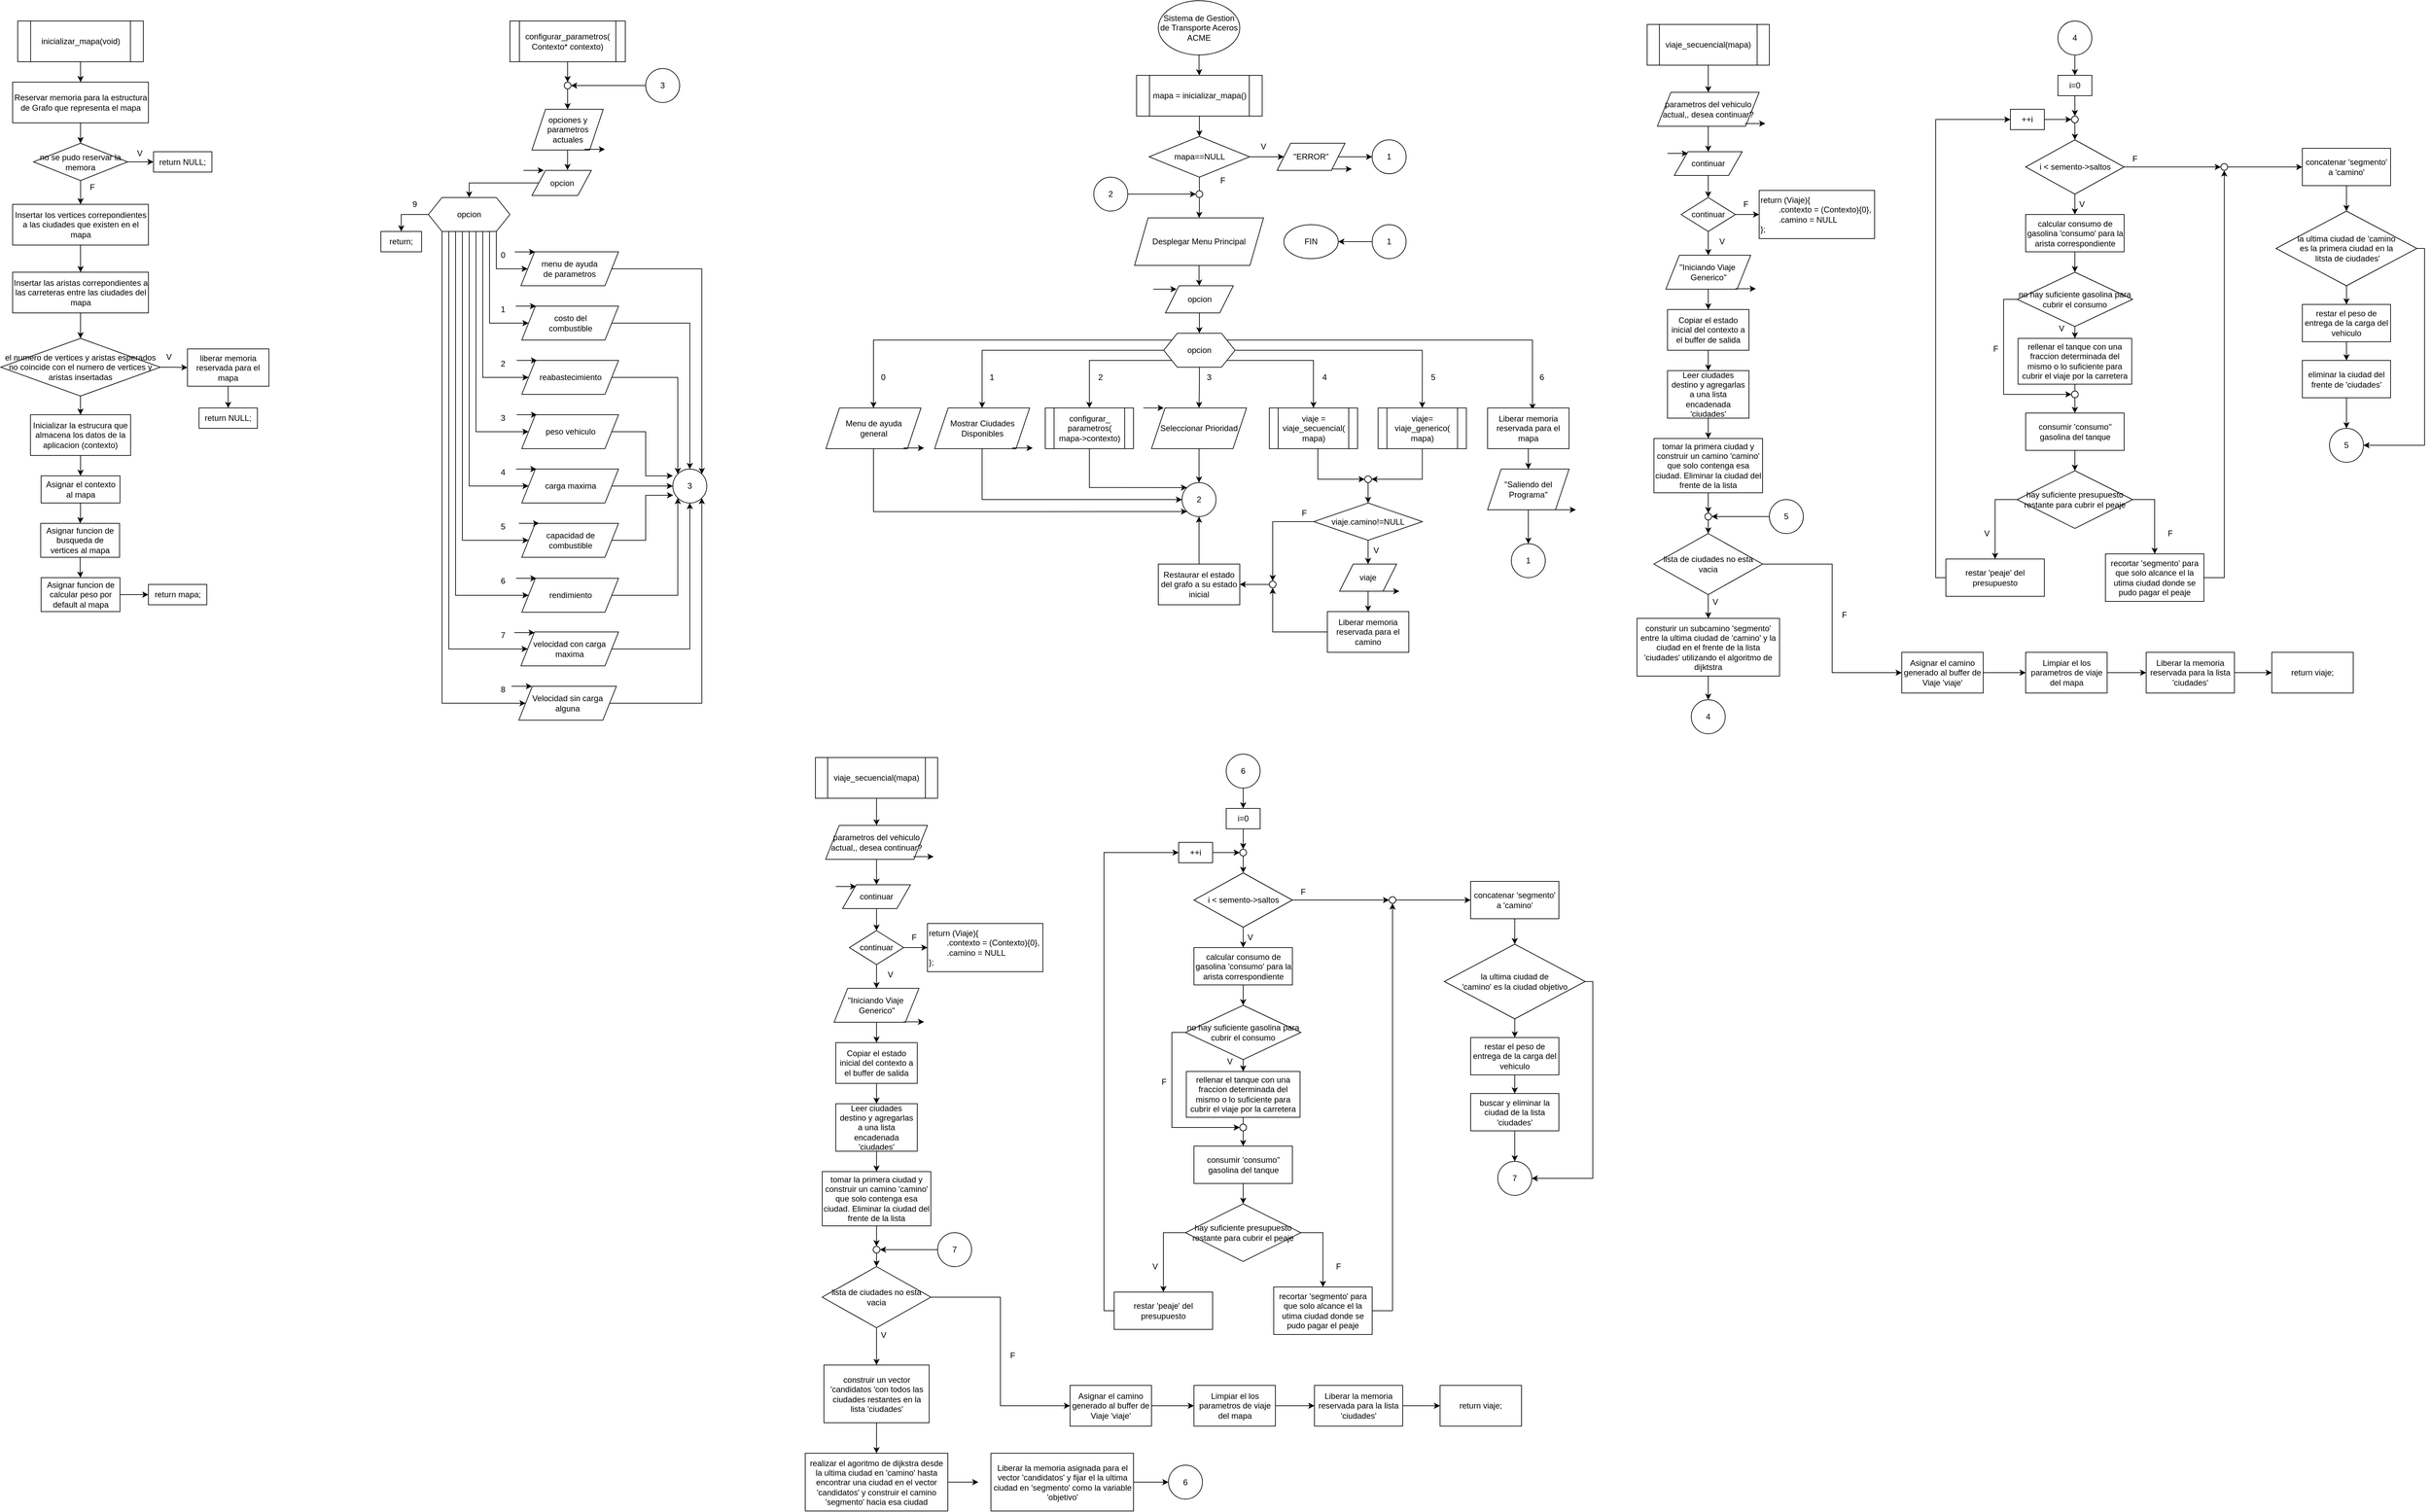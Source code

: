 <mxfile version="27.0.6">
  <diagram name="Page-1" id="ZL30NJErbNxxEk5aqTS5">
    <mxGraphModel dx="3092" dy="642" grid="1" gridSize="10" guides="1" tooltips="1" connect="1" arrows="1" fold="1" page="1" pageScale="1" pageWidth="850" pageHeight="1100" math="0" shadow="0">
      <root>
        <mxCell id="0" />
        <mxCell id="1" parent="0" />
        <mxCell id="Lk96rSPR9HTGZKIBgILu-5" style="edgeStyle=orthogonalEdgeStyle;rounded=0;orthogonalLoop=1;jettySize=auto;html=1;entryX=0.5;entryY=0;entryDx=0;entryDy=0;" parent="1" source="Lk96rSPR9HTGZKIBgILu-1" target="Lk96rSPR9HTGZKIBgILu-4" edge="1">
          <mxGeometry relative="1" as="geometry" />
        </mxCell>
        <mxCell id="Lk96rSPR9HTGZKIBgILu-1" value="Sistema de Gestion de Transporte Aceros ACME" style="ellipse;whiteSpace=wrap;html=1;" parent="1" vertex="1">
          <mxGeometry x="365" y="10" width="120" height="80" as="geometry" />
        </mxCell>
        <mxCell id="Lk96rSPR9HTGZKIBgILu-15" style="edgeStyle=orthogonalEdgeStyle;rounded=0;orthogonalLoop=1;jettySize=auto;html=1;entryX=0.5;entryY=0;entryDx=0;entryDy=0;" parent="1" source="Lk96rSPR9HTGZKIBgILu-4" target="Lk96rSPR9HTGZKIBgILu-6" edge="1">
          <mxGeometry relative="1" as="geometry" />
        </mxCell>
        <mxCell id="Lk96rSPR9HTGZKIBgILu-4" value="mapa = inicializar_mapa()" style="shape=process;whiteSpace=wrap;html=1;backgroundOutline=1;" parent="1" vertex="1">
          <mxGeometry x="333" y="120" width="185" height="60" as="geometry" />
        </mxCell>
        <mxCell id="Lk96rSPR9HTGZKIBgILu-14" style="edgeStyle=orthogonalEdgeStyle;rounded=0;orthogonalLoop=1;jettySize=auto;html=1;entryX=0;entryY=0.5;entryDx=0;entryDy=0;" parent="1" source="Lk96rSPR9HTGZKIBgILu-6" target="Lk96rSPR9HTGZKIBgILu-10" edge="1">
          <mxGeometry relative="1" as="geometry" />
        </mxCell>
        <mxCell id="Lk96rSPR9HTGZKIBgILu-29" style="edgeStyle=orthogonalEdgeStyle;rounded=0;orthogonalLoop=1;jettySize=auto;html=1;entryX=0.5;entryY=0;entryDx=0;entryDy=0;endArrow=none;startFill=0;" parent="1" source="Lk96rSPR9HTGZKIBgILu-6" target="Lk96rSPR9HTGZKIBgILu-27" edge="1">
          <mxGeometry relative="1" as="geometry" />
        </mxCell>
        <mxCell id="Lk96rSPR9HTGZKIBgILu-6" value="mapa==NULL" style="rhombus;whiteSpace=wrap;html=1;" parent="1" vertex="1">
          <mxGeometry x="351.5" y="210" width="148" height="60" as="geometry" />
        </mxCell>
        <mxCell id="Lk96rSPR9HTGZKIBgILu-13" style="edgeStyle=orthogonalEdgeStyle;rounded=0;orthogonalLoop=1;jettySize=auto;html=1;" parent="1" edge="1">
          <mxGeometry relative="1" as="geometry">
            <mxPoint x="650" y="258" as="targetPoint" />
            <mxPoint x="620" y="258" as="sourcePoint" />
          </mxGeometry>
        </mxCell>
        <mxCell id="Lk96rSPR9HTGZKIBgILu-18" style="edgeStyle=orthogonalEdgeStyle;rounded=0;orthogonalLoop=1;jettySize=auto;html=1;entryX=0;entryY=0.5;entryDx=0;entryDy=0;" parent="1" source="Lk96rSPR9HTGZKIBgILu-10" target="Lk96rSPR9HTGZKIBgILu-17" edge="1">
          <mxGeometry relative="1" as="geometry" />
        </mxCell>
        <mxCell id="Lk96rSPR9HTGZKIBgILu-10" value="&quot;ERROR&quot;" style="shape=parallelogram;perimeter=parallelogramPerimeter;whiteSpace=wrap;html=1;fixedSize=1;" parent="1" vertex="1">
          <mxGeometry x="540" y="220" width="100" height="40" as="geometry" />
        </mxCell>
        <mxCell id="Lk96rSPR9HTGZKIBgILu-16" value="V" style="text;html=1;align=center;verticalAlign=middle;whiteSpace=wrap;rounded=0;" parent="1" vertex="1">
          <mxGeometry x="490" y="210" width="60" height="30" as="geometry" />
        </mxCell>
        <mxCell id="Lk96rSPR9HTGZKIBgILu-17" value="1" style="ellipse;whiteSpace=wrap;html=1;aspect=fixed;" parent="1" vertex="1">
          <mxGeometry x="680" y="215" width="50" height="50" as="geometry" />
        </mxCell>
        <mxCell id="Lk96rSPR9HTGZKIBgILu-19" value="FIN" style="ellipse;whiteSpace=wrap;html=1;" parent="1" vertex="1">
          <mxGeometry x="550" y="340" width="80" height="50" as="geometry" />
        </mxCell>
        <mxCell id="Lk96rSPR9HTGZKIBgILu-21" style="edgeStyle=orthogonalEdgeStyle;rounded=0;orthogonalLoop=1;jettySize=auto;html=1;entryX=1;entryY=0.5;entryDx=0;entryDy=0;" parent="1" source="Lk96rSPR9HTGZKIBgILu-20" target="Lk96rSPR9HTGZKIBgILu-19" edge="1">
          <mxGeometry relative="1" as="geometry">
            <mxPoint x="640" y="365" as="targetPoint" />
          </mxGeometry>
        </mxCell>
        <mxCell id="Lk96rSPR9HTGZKIBgILu-20" value="1" style="ellipse;whiteSpace=wrap;html=1;aspect=fixed;" parent="1" vertex="1">
          <mxGeometry x="680" y="340" width="50" height="50" as="geometry" />
        </mxCell>
        <mxCell id="Lk96rSPR9HTGZKIBgILu-36" style="edgeStyle=orthogonalEdgeStyle;rounded=0;orthogonalLoop=1;jettySize=auto;html=1;entryX=0.5;entryY=0;entryDx=0;entryDy=0;" parent="1" source="Lk96rSPR9HTGZKIBgILu-24" target="Lk96rSPR9HTGZKIBgILu-35" edge="1">
          <mxGeometry relative="1" as="geometry" />
        </mxCell>
        <mxCell id="Lk96rSPR9HTGZKIBgILu-24" value="Desplegar Menu Principal" style="shape=parallelogram;perimeter=parallelogramPerimeter;whiteSpace=wrap;html=1;fixedSize=1;" parent="1" vertex="1">
          <mxGeometry x="330" y="330" width="190" height="70" as="geometry" />
        </mxCell>
        <mxCell id="Lk96rSPR9HTGZKIBgILu-25" value="F" style="text;html=1;align=center;verticalAlign=middle;whiteSpace=wrap;rounded=0;" parent="1" vertex="1">
          <mxGeometry x="430" y="260" width="60" height="30" as="geometry" />
        </mxCell>
        <mxCell id="Lk96rSPR9HTGZKIBgILu-30" style="edgeStyle=orthogonalEdgeStyle;rounded=0;orthogonalLoop=1;jettySize=auto;html=1;entryX=0.5;entryY=0;entryDx=0;entryDy=0;" parent="1" source="Lk96rSPR9HTGZKIBgILu-27" target="Lk96rSPR9HTGZKIBgILu-24" edge="1">
          <mxGeometry relative="1" as="geometry" />
        </mxCell>
        <mxCell id="Lk96rSPR9HTGZKIBgILu-27" value="" style="ellipse;whiteSpace=wrap;html=1;aspect=fixed;" parent="1" vertex="1">
          <mxGeometry x="420.5" y="290" width="10" height="10" as="geometry" />
        </mxCell>
        <mxCell id="Lk96rSPR9HTGZKIBgILu-37" style="edgeStyle=orthogonalEdgeStyle;rounded=0;orthogonalLoop=1;jettySize=auto;html=1;" parent="1" edge="1">
          <mxGeometry relative="1" as="geometry">
            <mxPoint x="392" y="435" as="targetPoint" />
            <mxPoint x="357.5" y="435" as="sourcePoint" />
          </mxGeometry>
        </mxCell>
        <mxCell id="Lk96rSPR9HTGZKIBgILu-40" style="edgeStyle=orthogonalEdgeStyle;rounded=0;orthogonalLoop=1;jettySize=auto;html=1;entryX=0.5;entryY=0;entryDx=0;entryDy=0;" parent="1" source="Lk96rSPR9HTGZKIBgILu-35" target="Lk96rSPR9HTGZKIBgILu-41" edge="1">
          <mxGeometry relative="1" as="geometry">
            <mxPoint x="425.5" y="510" as="targetPoint" />
          </mxGeometry>
        </mxCell>
        <mxCell id="Lk96rSPR9HTGZKIBgILu-35" value="opcion" style="shape=parallelogram;perimeter=parallelogramPerimeter;whiteSpace=wrap;html=1;fixedSize=1;" parent="1" vertex="1">
          <mxGeometry x="375.5" y="430" width="100" height="40" as="geometry" />
        </mxCell>
        <mxCell id="Lk96rSPR9HTGZKIBgILu-51" style="edgeStyle=orthogonalEdgeStyle;rounded=0;orthogonalLoop=1;jettySize=auto;html=1;entryX=0.5;entryY=0;entryDx=0;entryDy=0;" parent="1" source="Lk96rSPR9HTGZKIBgILu-41" target="Lk96rSPR9HTGZKIBgILu-42" edge="1">
          <mxGeometry relative="1" as="geometry">
            <Array as="points">
              <mxPoint x="-54" y="510" />
            </Array>
          </mxGeometry>
        </mxCell>
        <mxCell id="Lk96rSPR9HTGZKIBgILu-52" style="edgeStyle=orthogonalEdgeStyle;rounded=0;orthogonalLoop=1;jettySize=auto;html=1;entryX=0.5;entryY=0;entryDx=0;entryDy=0;" parent="1" source="Lk96rSPR9HTGZKIBgILu-41" target="Lk96rSPR9HTGZKIBgILu-45" edge="1">
          <mxGeometry relative="1" as="geometry">
            <Array as="points">
              <mxPoint x="106" y="525" />
            </Array>
          </mxGeometry>
        </mxCell>
        <mxCell id="Lk96rSPR9HTGZKIBgILu-53" style="edgeStyle=orthogonalEdgeStyle;rounded=0;orthogonalLoop=1;jettySize=auto;html=1;entryX=0.5;entryY=0;entryDx=0;entryDy=0;" parent="1" source="Lk96rSPR9HTGZKIBgILu-41" target="Lk96rSPR9HTGZKIBgILu-43" edge="1">
          <mxGeometry relative="1" as="geometry">
            <Array as="points">
              <mxPoint x="264" y="540" />
            </Array>
          </mxGeometry>
        </mxCell>
        <mxCell id="Lk96rSPR9HTGZKIBgILu-54" style="edgeStyle=orthogonalEdgeStyle;rounded=0;orthogonalLoop=1;jettySize=auto;html=1;entryX=0.551;entryY=0.043;entryDx=0;entryDy=0;entryPerimeter=0;" parent="1" source="Lk96rSPR9HTGZKIBgILu-41" target="2vQlCCou5Ne9QcKOWJU1-44" edge="1">
          <mxGeometry relative="1" as="geometry">
            <Array as="points">
              <mxPoint x="916" y="510" />
            </Array>
            <mxPoint x="890" y="570" as="targetPoint" />
          </mxGeometry>
        </mxCell>
        <mxCell id="Lk96rSPR9HTGZKIBgILu-55" style="edgeStyle=orthogonalEdgeStyle;rounded=0;orthogonalLoop=1;jettySize=auto;html=1;entryX=0.5;entryY=0;entryDx=0;entryDy=0;" parent="1" source="Lk96rSPR9HTGZKIBgILu-41" target="Lk96rSPR9HTGZKIBgILu-48" edge="1">
          <mxGeometry relative="1" as="geometry" />
        </mxCell>
        <mxCell id="Lk96rSPR9HTGZKIBgILu-56" style="edgeStyle=orthogonalEdgeStyle;rounded=0;orthogonalLoop=1;jettySize=auto;html=1;entryX=0.5;entryY=0;entryDx=0;entryDy=0;" parent="1" source="Lk96rSPR9HTGZKIBgILu-41" target="Lk96rSPR9HTGZKIBgILu-49" edge="1">
          <mxGeometry relative="1" as="geometry">
            <Array as="points">
              <mxPoint x="594" y="540" />
            </Array>
          </mxGeometry>
        </mxCell>
        <mxCell id="Lk96rSPR9HTGZKIBgILu-57" style="edgeStyle=orthogonalEdgeStyle;rounded=0;orthogonalLoop=1;jettySize=auto;html=1;entryX=0.5;entryY=0;entryDx=0;entryDy=0;" parent="1" source="Lk96rSPR9HTGZKIBgILu-41" target="Lk96rSPR9HTGZKIBgILu-47" edge="1">
          <mxGeometry relative="1" as="geometry" />
        </mxCell>
        <mxCell id="Lk96rSPR9HTGZKIBgILu-41" value="opcion" style="shape=hexagon;perimeter=hexagonPerimeter2;whiteSpace=wrap;html=1;fixedSize=1;" parent="1" vertex="1">
          <mxGeometry x="373" y="500" width="105" height="50" as="geometry" />
        </mxCell>
        <mxCell id="Lk96rSPR9HTGZKIBgILu-69" style="edgeStyle=orthogonalEdgeStyle;rounded=0;orthogonalLoop=1;jettySize=auto;html=1;entryX=0;entryY=1;entryDx=0;entryDy=0;" parent="1" source="Lk96rSPR9HTGZKIBgILu-42" target="Lk96rSPR9HTGZKIBgILu-65" edge="1">
          <mxGeometry relative="1" as="geometry">
            <Array as="points">
              <mxPoint x="-54" y="763" />
            </Array>
          </mxGeometry>
        </mxCell>
        <mxCell id="Lk96rSPR9HTGZKIBgILu-42" value="&lt;div&gt;Menu de ayuda&lt;/div&gt;&lt;div&gt;general&lt;/div&gt;" style="shape=parallelogram;perimeter=parallelogramPerimeter;whiteSpace=wrap;html=1;fixedSize=1;" parent="1" vertex="1">
          <mxGeometry x="-124.5" y="610" width="140" height="60" as="geometry" />
        </mxCell>
        <mxCell id="Lk96rSPR9HTGZKIBgILu-67" style="edgeStyle=orthogonalEdgeStyle;rounded=0;orthogonalLoop=1;jettySize=auto;html=1;entryX=0;entryY=0;entryDx=0;entryDy=0;" parent="1" source="Lk96rSPR9HTGZKIBgILu-43" target="Lk96rSPR9HTGZKIBgILu-65" edge="1">
          <mxGeometry relative="1" as="geometry">
            <Array as="points">
              <mxPoint x="264" y="727" />
            </Array>
          </mxGeometry>
        </mxCell>
        <mxCell id="Lk96rSPR9HTGZKIBgILu-43" value="&lt;div&gt;configurar_ parametros(&lt;/div&gt;&lt;div&gt;mapa-&amp;gt;contexto)&lt;/div&gt;" style="shape=process;whiteSpace=wrap;html=1;backgroundOutline=1;" parent="1" vertex="1">
          <mxGeometry x="198.5" y="610" width="130" height="60" as="geometry" />
        </mxCell>
        <mxCell id="Lk96rSPR9HTGZKIBgILu-68" style="edgeStyle=orthogonalEdgeStyle;rounded=0;orthogonalLoop=1;jettySize=auto;html=1;entryX=0;entryY=0.5;entryDx=0;entryDy=0;" parent="1" source="Lk96rSPR9HTGZKIBgILu-45" target="Lk96rSPR9HTGZKIBgILu-65" edge="1">
          <mxGeometry relative="1" as="geometry">
            <Array as="points">
              <mxPoint x="106" y="745" />
            </Array>
          </mxGeometry>
        </mxCell>
        <mxCell id="Lk96rSPR9HTGZKIBgILu-45" value="Mostrar Ciudades Disponibles" style="shape=parallelogram;perimeter=parallelogramPerimeter;whiteSpace=wrap;html=1;fixedSize=1;" parent="1" vertex="1">
          <mxGeometry x="35.5" y="610" width="140" height="60" as="geometry" />
        </mxCell>
        <mxCell id="Lk96rSPR9HTGZKIBgILu-66" style="edgeStyle=orthogonalEdgeStyle;rounded=0;orthogonalLoop=1;jettySize=auto;html=1;entryX=0.5;entryY=0;entryDx=0;entryDy=0;" parent="1" source="Lk96rSPR9HTGZKIBgILu-47" target="Lk96rSPR9HTGZKIBgILu-65" edge="1">
          <mxGeometry relative="1" as="geometry" />
        </mxCell>
        <mxCell id="Lk96rSPR9HTGZKIBgILu-47" value="Seleccionar Prioridad" style="shape=parallelogram;perimeter=parallelogramPerimeter;whiteSpace=wrap;html=1;fixedSize=1;" parent="1" vertex="1">
          <mxGeometry x="355" y="610" width="140" height="60" as="geometry" />
        </mxCell>
        <mxCell id="Lk96rSPR9HTGZKIBgILu-84" style="edgeStyle=orthogonalEdgeStyle;rounded=0;orthogonalLoop=1;jettySize=auto;html=1;entryX=1;entryY=0.5;entryDx=0;entryDy=0;" parent="1" source="Lk96rSPR9HTGZKIBgILu-48" target="Lk96rSPR9HTGZKIBgILu-82" edge="1">
          <mxGeometry relative="1" as="geometry">
            <Array as="points">
              <mxPoint x="754" y="715" />
            </Array>
          </mxGeometry>
        </mxCell>
        <mxCell id="Lk96rSPR9HTGZKIBgILu-48" value="&lt;div&gt;viaje=&lt;/div&gt;&lt;div&gt;viaje_generico(&lt;/div&gt;&lt;div&gt;mapa)&lt;/div&gt;" style="shape=process;whiteSpace=wrap;html=1;backgroundOutline=1;" parent="1" vertex="1">
          <mxGeometry x="688.75" y="610" width="130" height="60" as="geometry" />
        </mxCell>
        <mxCell id="Lk96rSPR9HTGZKIBgILu-83" style="edgeStyle=orthogonalEdgeStyle;rounded=0;orthogonalLoop=1;jettySize=auto;html=1;entryX=0;entryY=0.5;entryDx=0;entryDy=0;" parent="1" source="Lk96rSPR9HTGZKIBgILu-49" target="Lk96rSPR9HTGZKIBgILu-82" edge="1">
          <mxGeometry relative="1" as="geometry">
            <Array as="points">
              <mxPoint x="600" y="715" />
            </Array>
          </mxGeometry>
        </mxCell>
        <mxCell id="Lk96rSPR9HTGZKIBgILu-49" value="&lt;div&gt;viaje = &lt;br&gt;&lt;/div&gt;&lt;div&gt;viaje_secuencial(&lt;/div&gt;&lt;div&gt;mapa)&lt;/div&gt;" style="shape=process;whiteSpace=wrap;html=1;backgroundOutline=1;" parent="1" vertex="1">
          <mxGeometry x="528.5" y="610" width="130" height="60" as="geometry" />
        </mxCell>
        <mxCell id="Lk96rSPR9HTGZKIBgILu-73" style="edgeStyle=orthogonalEdgeStyle;rounded=0;orthogonalLoop=1;jettySize=auto;html=1;entryX=0.5;entryY=0;entryDx=0;entryDy=0;" parent="1" source="Lk96rSPR9HTGZKIBgILu-50" target="Lk96rSPR9HTGZKIBgILu-72" edge="1">
          <mxGeometry relative="1" as="geometry" />
        </mxCell>
        <mxCell id="Lk96rSPR9HTGZKIBgILu-50" value="&quot;Saliendo del Programa&quot;" style="shape=parallelogram;perimeter=parallelogramPerimeter;whiteSpace=wrap;html=1;fixedSize=1;" parent="1" vertex="1">
          <mxGeometry x="850" y="700" width="120" height="60" as="geometry" />
        </mxCell>
        <mxCell id="Lk96rSPR9HTGZKIBgILu-58" value="0" style="text;html=1;align=center;verticalAlign=middle;whiteSpace=wrap;rounded=0;" parent="1" vertex="1">
          <mxGeometry x="-70" y="550" width="60" height="30" as="geometry" />
        </mxCell>
        <mxCell id="Lk96rSPR9HTGZKIBgILu-59" value="1" style="text;html=1;align=center;verticalAlign=middle;whiteSpace=wrap;rounded=0;" parent="1" vertex="1">
          <mxGeometry x="90" y="550" width="60" height="30" as="geometry" />
        </mxCell>
        <mxCell id="Lk96rSPR9HTGZKIBgILu-60" value="2" style="text;html=1;align=center;verticalAlign=middle;whiteSpace=wrap;rounded=0;" parent="1" vertex="1">
          <mxGeometry x="250" y="550" width="60" height="30" as="geometry" />
        </mxCell>
        <mxCell id="Lk96rSPR9HTGZKIBgILu-61" value="3" style="text;html=1;align=center;verticalAlign=middle;whiteSpace=wrap;rounded=0;" parent="1" vertex="1">
          <mxGeometry x="410" y="550" width="60" height="30" as="geometry" />
        </mxCell>
        <mxCell id="Lk96rSPR9HTGZKIBgILu-62" value="4" style="text;html=1;align=center;verticalAlign=middle;whiteSpace=wrap;rounded=0;" parent="1" vertex="1">
          <mxGeometry x="580" y="550" width="60" height="30" as="geometry" />
        </mxCell>
        <mxCell id="Lk96rSPR9HTGZKIBgILu-63" value="5" style="text;html=1;align=center;verticalAlign=middle;whiteSpace=wrap;rounded=0;" parent="1" vertex="1">
          <mxGeometry x="740" y="550" width="60" height="30" as="geometry" />
        </mxCell>
        <mxCell id="Lk96rSPR9HTGZKIBgILu-64" value="6" style="text;html=1;align=center;verticalAlign=middle;whiteSpace=wrap;rounded=0;" parent="1" vertex="1">
          <mxGeometry x="900" y="550" width="60" height="30" as="geometry" />
        </mxCell>
        <mxCell id="Lk96rSPR9HTGZKIBgILu-65" value="2" style="ellipse;whiteSpace=wrap;html=1;aspect=fixed;" parent="1" vertex="1">
          <mxGeometry x="400" y="720" width="50" height="50" as="geometry" />
        </mxCell>
        <mxCell id="Lk96rSPR9HTGZKIBgILu-72" value="1" style="ellipse;whiteSpace=wrap;html=1;aspect=fixed;" parent="1" vertex="1">
          <mxGeometry x="885" y="810" width="50" height="50" as="geometry" />
        </mxCell>
        <mxCell id="Lk96rSPR9HTGZKIBgILu-74" style="edgeStyle=orthogonalEdgeStyle;rounded=0;orthogonalLoop=1;jettySize=auto;html=1;" parent="1" edge="1">
          <mxGeometry relative="1" as="geometry">
            <mxPoint x="20" y="669" as="targetPoint" />
            <mxPoint x="-10" y="669" as="sourcePoint" />
          </mxGeometry>
        </mxCell>
        <mxCell id="Lk96rSPR9HTGZKIBgILu-75" style="edgeStyle=orthogonalEdgeStyle;rounded=0;orthogonalLoop=1;jettySize=auto;html=1;" parent="1" edge="1">
          <mxGeometry relative="1" as="geometry">
            <mxPoint x="180" y="669" as="targetPoint" />
            <mxPoint x="150" y="669" as="sourcePoint" />
          </mxGeometry>
        </mxCell>
        <mxCell id="Lk96rSPR9HTGZKIBgILu-76" style="edgeStyle=orthogonalEdgeStyle;rounded=0;orthogonalLoop=1;jettySize=auto;html=1;" parent="1" edge="1">
          <mxGeometry relative="1" as="geometry">
            <mxPoint x="373" y="610" as="targetPoint" />
            <mxPoint x="343" y="610" as="sourcePoint" />
          </mxGeometry>
        </mxCell>
        <mxCell id="Lk96rSPR9HTGZKIBgILu-77" style="edgeStyle=orthogonalEdgeStyle;rounded=0;orthogonalLoop=1;jettySize=auto;html=1;" parent="1" edge="1">
          <mxGeometry relative="1" as="geometry">
            <mxPoint x="980" y="760" as="targetPoint" />
            <mxPoint x="950" y="760" as="sourcePoint" />
          </mxGeometry>
        </mxCell>
        <mxCell id="Lk96rSPR9HTGZKIBgILu-80" style="edgeStyle=orthogonalEdgeStyle;rounded=0;orthogonalLoop=1;jettySize=auto;html=1;entryX=0;entryY=0.5;entryDx=0;entryDy=0;" parent="1" source="Lk96rSPR9HTGZKIBgILu-78" target="Lk96rSPR9HTGZKIBgILu-27" edge="1">
          <mxGeometry relative="1" as="geometry" />
        </mxCell>
        <mxCell id="Lk96rSPR9HTGZKIBgILu-78" value="2" style="ellipse;whiteSpace=wrap;html=1;aspect=fixed;" parent="1" vertex="1">
          <mxGeometry x="270" y="270" width="50" height="50" as="geometry" />
        </mxCell>
        <mxCell id="Lk96rSPR9HTGZKIBgILu-86" style="edgeStyle=orthogonalEdgeStyle;rounded=0;orthogonalLoop=1;jettySize=auto;html=1;entryX=0.5;entryY=0;entryDx=0;entryDy=0;" parent="1" source="Lk96rSPR9HTGZKIBgILu-81" target="Lk96rSPR9HTGZKIBgILu-87" edge="1">
          <mxGeometry relative="1" as="geometry">
            <mxPoint x="674" y="840" as="targetPoint" />
          </mxGeometry>
        </mxCell>
        <mxCell id="Lk96rSPR9HTGZKIBgILu-96" style="edgeStyle=orthogonalEdgeStyle;rounded=0;orthogonalLoop=1;jettySize=auto;html=1;entryX=0.5;entryY=0;entryDx=0;entryDy=0;" parent="1" source="Lk96rSPR9HTGZKIBgILu-81" target="Lk96rSPR9HTGZKIBgILu-94" edge="1">
          <mxGeometry relative="1" as="geometry" />
        </mxCell>
        <mxCell id="Lk96rSPR9HTGZKIBgILu-81" value="viaje.camino!=NULL" style="rhombus;whiteSpace=wrap;html=1;" parent="1" vertex="1">
          <mxGeometry x="594" y="750" width="160" height="55" as="geometry" />
        </mxCell>
        <mxCell id="Lk96rSPR9HTGZKIBgILu-85" style="edgeStyle=orthogonalEdgeStyle;rounded=0;orthogonalLoop=1;jettySize=auto;html=1;entryX=0.5;entryY=0;entryDx=0;entryDy=0;" parent="1" source="Lk96rSPR9HTGZKIBgILu-82" target="Lk96rSPR9HTGZKIBgILu-81" edge="1">
          <mxGeometry relative="1" as="geometry" />
        </mxCell>
        <mxCell id="Lk96rSPR9HTGZKIBgILu-82" value="" style="ellipse;whiteSpace=wrap;html=1;aspect=fixed;" parent="1" vertex="1">
          <mxGeometry x="669" y="710" width="10" height="10" as="geometry" />
        </mxCell>
        <mxCell id="Lk96rSPR9HTGZKIBgILu-90" style="edgeStyle=orthogonalEdgeStyle;rounded=0;orthogonalLoop=1;jettySize=auto;html=1;entryX=0.5;entryY=0;entryDx=0;entryDy=0;" parent="1" source="Lk96rSPR9HTGZKIBgILu-87" target="2vQlCCou5Ne9QcKOWJU1-28" edge="1">
          <mxGeometry relative="1" as="geometry">
            <mxPoint x="674" y="910" as="targetPoint" />
          </mxGeometry>
        </mxCell>
        <mxCell id="Lk96rSPR9HTGZKIBgILu-87" value="viaje" style="shape=parallelogram;perimeter=parallelogramPerimeter;whiteSpace=wrap;html=1;fixedSize=1;" parent="1" vertex="1">
          <mxGeometry x="632" y="840" width="84" height="40" as="geometry" />
        </mxCell>
        <mxCell id="Lk96rSPR9HTGZKIBgILu-93" style="edgeStyle=orthogonalEdgeStyle;rounded=0;orthogonalLoop=1;jettySize=auto;html=1;entryX=0.5;entryY=1;entryDx=0;entryDy=0;exitX=0;exitY=0.5;exitDx=0;exitDy=0;" parent="1" source="2vQlCCou5Ne9QcKOWJU1-28" target="Lk96rSPR9HTGZKIBgILu-94" edge="1">
          <mxGeometry relative="1" as="geometry">
            <mxPoint x="604" y="940.043" as="sourcePoint" />
          </mxGeometry>
        </mxCell>
        <mxCell id="Lk96rSPR9HTGZKIBgILu-92" style="edgeStyle=orthogonalEdgeStyle;rounded=0;orthogonalLoop=1;jettySize=auto;html=1;entryX=0.5;entryY=1;entryDx=0;entryDy=0;exitX=0.5;exitY=0;exitDx=0;exitDy=0;" parent="1" source="2vQlCCou5Ne9QcKOWJU1-31" target="Lk96rSPR9HTGZKIBgILu-65" edge="1">
          <mxGeometry relative="1" as="geometry">
            <mxPoint x="425.522" y="840" as="sourcePoint" />
          </mxGeometry>
        </mxCell>
        <mxCell id="Lk96rSPR9HTGZKIBgILu-95" style="edgeStyle=orthogonalEdgeStyle;rounded=0;orthogonalLoop=1;jettySize=auto;html=1;entryX=1;entryY=0.5;entryDx=0;entryDy=0;" parent="1" source="Lk96rSPR9HTGZKIBgILu-94" target="2vQlCCou5Ne9QcKOWJU1-31" edge="1">
          <mxGeometry relative="1" as="geometry">
            <mxPoint x="495.5" y="870" as="targetPoint" />
          </mxGeometry>
        </mxCell>
        <mxCell id="Lk96rSPR9HTGZKIBgILu-94" value="" style="ellipse;whiteSpace=wrap;html=1;aspect=fixed;" parent="1" vertex="1">
          <mxGeometry x="528.5" y="865" width="10" height="10" as="geometry" />
        </mxCell>
        <mxCell id="Lk96rSPR9HTGZKIBgILu-97" value="V" style="text;html=1;align=center;verticalAlign=middle;whiteSpace=wrap;rounded=0;" parent="1" vertex="1">
          <mxGeometry x="656" y="805" width="60" height="30" as="geometry" />
        </mxCell>
        <mxCell id="Lk96rSPR9HTGZKIBgILu-98" value="F" style="text;html=1;align=center;verticalAlign=middle;whiteSpace=wrap;rounded=0;" parent="1" vertex="1">
          <mxGeometry x="550" y="750" width="60" height="30" as="geometry" />
        </mxCell>
        <mxCell id="2vQlCCou5Ne9QcKOWJU1-12" style="edgeStyle=orthogonalEdgeStyle;rounded=0;orthogonalLoop=1;jettySize=auto;html=1;entryX=0.5;entryY=0;entryDx=0;entryDy=0;" parent="1" source="2vQlCCou5Ne9QcKOWJU1-1" target="2vQlCCou5Ne9QcKOWJU1-2" edge="1">
          <mxGeometry relative="1" as="geometry" />
        </mxCell>
        <mxCell id="2vQlCCou5Ne9QcKOWJU1-1" value="inicializar_mapa(void)" style="shape=process;whiteSpace=wrap;html=1;backgroundOutline=1;" parent="1" vertex="1">
          <mxGeometry x="-1314.88" y="40" width="185" height="60" as="geometry" />
        </mxCell>
        <mxCell id="2vQlCCou5Ne9QcKOWJU1-11" style="edgeStyle=orthogonalEdgeStyle;rounded=0;orthogonalLoop=1;jettySize=auto;html=1;entryX=0.5;entryY=0;entryDx=0;entryDy=0;" parent="1" source="2vQlCCou5Ne9QcKOWJU1-2" target="2vQlCCou5Ne9QcKOWJU1-6" edge="1">
          <mxGeometry relative="1" as="geometry" />
        </mxCell>
        <mxCell id="2vQlCCou5Ne9QcKOWJU1-2" value="Reservar memoria para la estructura de Grafo que representa el mapa" style="rounded=0;whiteSpace=wrap;html=1;" parent="1" vertex="1">
          <mxGeometry x="-1322.38" y="130" width="200" height="60" as="geometry" />
        </mxCell>
        <mxCell id="2vQlCCou5Ne9QcKOWJU1-15" style="edgeStyle=orthogonalEdgeStyle;rounded=0;orthogonalLoop=1;jettySize=auto;html=1;" parent="1" source="2vQlCCou5Ne9QcKOWJU1-4" edge="1">
          <mxGeometry relative="1" as="geometry">
            <mxPoint x="-1222.38" y="410" as="targetPoint" />
          </mxGeometry>
        </mxCell>
        <mxCell id="2vQlCCou5Ne9QcKOWJU1-4" value="Insertar los vertices correpondientes a las ciudades que existen en el mapa" style="rounded=0;whiteSpace=wrap;html=1;" parent="1" vertex="1">
          <mxGeometry x="-1322.38" y="310" width="200" height="60" as="geometry" />
        </mxCell>
        <mxCell id="2vQlCCou5Ne9QcKOWJU1-8" style="edgeStyle=orthogonalEdgeStyle;rounded=0;orthogonalLoop=1;jettySize=auto;html=1;entryX=0;entryY=0.5;entryDx=0;entryDy=0;" parent="1" source="2vQlCCou5Ne9QcKOWJU1-6" target="2vQlCCou5Ne9QcKOWJU1-7" edge="1">
          <mxGeometry relative="1" as="geometry">
            <mxPoint x="-1134.88" y="247.5" as="targetPoint" />
          </mxGeometry>
        </mxCell>
        <mxCell id="2vQlCCou5Ne9QcKOWJU1-10" style="edgeStyle=orthogonalEdgeStyle;rounded=0;orthogonalLoop=1;jettySize=auto;html=1;entryX=0.5;entryY=0;entryDx=0;entryDy=0;" parent="1" source="2vQlCCou5Ne9QcKOWJU1-6" target="2vQlCCou5Ne9QcKOWJU1-4" edge="1">
          <mxGeometry relative="1" as="geometry" />
        </mxCell>
        <mxCell id="2vQlCCou5Ne9QcKOWJU1-6" value="no se pudo reservar la memora" style="rhombus;whiteSpace=wrap;html=1;" parent="1" vertex="1">
          <mxGeometry x="-1291.75" y="220" width="138.75" height="55" as="geometry" />
        </mxCell>
        <mxCell id="2vQlCCou5Ne9QcKOWJU1-7" value="return NULL;" style="rounded=0;whiteSpace=wrap;html=1;" parent="1" vertex="1">
          <mxGeometry x="-1114.88" y="232.5" width="86" height="30" as="geometry" />
        </mxCell>
        <mxCell id="2vQlCCou5Ne9QcKOWJU1-13" value="V" style="text;html=1;align=center;verticalAlign=middle;whiteSpace=wrap;rounded=0;" parent="1" vertex="1">
          <mxGeometry x="-1164.88" y="220" width="60" height="30" as="geometry" />
        </mxCell>
        <mxCell id="2vQlCCou5Ne9QcKOWJU1-14" value="F" style="text;html=1;align=center;verticalAlign=middle;whiteSpace=wrap;rounded=0;" parent="1" vertex="1">
          <mxGeometry x="-1234.88" y="270" width="60" height="30" as="geometry" />
        </mxCell>
        <mxCell id="2vQlCCou5Ne9QcKOWJU1-20" style="edgeStyle=orthogonalEdgeStyle;rounded=0;orthogonalLoop=1;jettySize=auto;html=1;entryX=0.5;entryY=0;entryDx=0;entryDy=0;" parent="1" source="2vQlCCou5Ne9QcKOWJU1-16" target="2vQlCCou5Ne9QcKOWJU1-19" edge="1">
          <mxGeometry relative="1" as="geometry" />
        </mxCell>
        <mxCell id="2vQlCCou5Ne9QcKOWJU1-16" value="Insertar las aristas correpondientes a las carreteras entre las ciudades del mapa" style="rounded=0;whiteSpace=wrap;html=1;" parent="1" vertex="1">
          <mxGeometry x="-1322.38" y="410" width="200" height="60" as="geometry" />
        </mxCell>
        <mxCell id="2vQlCCou5Ne9QcKOWJU1-22" style="edgeStyle=orthogonalEdgeStyle;rounded=0;orthogonalLoop=1;jettySize=auto;html=1;entryX=0;entryY=0.5;entryDx=0;entryDy=0;" parent="1" source="2vQlCCou5Ne9QcKOWJU1-19" target="2vQlCCou5Ne9QcKOWJU1-21" edge="1">
          <mxGeometry relative="1" as="geometry" />
        </mxCell>
        <mxCell id="2vQlCCou5Ne9QcKOWJU1-33" style="edgeStyle=orthogonalEdgeStyle;rounded=0;orthogonalLoop=1;jettySize=auto;html=1;entryX=0.5;entryY=0;entryDx=0;entryDy=0;" parent="1" source="2vQlCCou5Ne9QcKOWJU1-19" target="2vQlCCou5Ne9QcKOWJU1-32" edge="1">
          <mxGeometry relative="1" as="geometry" />
        </mxCell>
        <mxCell id="2vQlCCou5Ne9QcKOWJU1-19" value="el numero de vertices y aristas esperados no coincide con el numero de vertices y aristas insertadas" style="rhombus;whiteSpace=wrap;html=1;" parent="1" vertex="1">
          <mxGeometry x="-1340" y="507.5" width="235.12" height="85" as="geometry" />
        </mxCell>
        <mxCell id="2vQlCCou5Ne9QcKOWJU1-25" style="edgeStyle=orthogonalEdgeStyle;rounded=0;orthogonalLoop=1;jettySize=auto;html=1;" parent="1" source="2vQlCCou5Ne9QcKOWJU1-21" target="2vQlCCou5Ne9QcKOWJU1-24" edge="1">
          <mxGeometry relative="1" as="geometry" />
        </mxCell>
        <mxCell id="2vQlCCou5Ne9QcKOWJU1-21" value="liberar memoria reservada para el mapa" style="rounded=0;whiteSpace=wrap;html=1;" parent="1" vertex="1">
          <mxGeometry x="-1064.88" y="523" width="120" height="55" as="geometry" />
        </mxCell>
        <mxCell id="2vQlCCou5Ne9QcKOWJU1-24" value="return NULL;" style="rounded=0;whiteSpace=wrap;html=1;" parent="1" vertex="1">
          <mxGeometry x="-1047.88" y="610" width="86" height="30" as="geometry" />
        </mxCell>
        <mxCell id="2vQlCCou5Ne9QcKOWJU1-26" value="V" style="text;html=1;align=center;verticalAlign=middle;whiteSpace=wrap;rounded=0;" parent="1" vertex="1">
          <mxGeometry x="-1122.38" y="520" width="60" height="30" as="geometry" />
        </mxCell>
        <mxCell id="2vQlCCou5Ne9QcKOWJU1-28" value="Liberar memoria reservada para el camino" style="rounded=0;whiteSpace=wrap;html=1;" parent="1" vertex="1">
          <mxGeometry x="614" y="910" width="120" height="60" as="geometry" />
        </mxCell>
        <mxCell id="2vQlCCou5Ne9QcKOWJU1-29" style="edgeStyle=orthogonalEdgeStyle;rounded=0;orthogonalLoop=1;jettySize=auto;html=1;" parent="1" edge="1">
          <mxGeometry relative="1" as="geometry">
            <mxPoint x="720" y="880" as="targetPoint" />
            <mxPoint x="690" y="880" as="sourcePoint" />
          </mxGeometry>
        </mxCell>
        <mxCell id="2vQlCCou5Ne9QcKOWJU1-31" value="Restaurar el estado del grafo a su estado inicial" style="rounded=0;whiteSpace=wrap;html=1;" parent="1" vertex="1">
          <mxGeometry x="365" y="840" width="120" height="60" as="geometry" />
        </mxCell>
        <mxCell id="2vQlCCou5Ne9QcKOWJU1-35" style="edgeStyle=orthogonalEdgeStyle;rounded=0;orthogonalLoop=1;jettySize=auto;html=1;" parent="1" source="2vQlCCou5Ne9QcKOWJU1-32" target="2vQlCCou5Ne9QcKOWJU1-34" edge="1">
          <mxGeometry relative="1" as="geometry" />
        </mxCell>
        <mxCell id="2vQlCCou5Ne9QcKOWJU1-32" value="Inicializar la estrucura que almacena los datos de la aplicacion (contexto)" style="rounded=0;whiteSpace=wrap;html=1;" parent="1" vertex="1">
          <mxGeometry x="-1296.12" y="620" width="147.49" height="60" as="geometry" />
        </mxCell>
        <mxCell id="2vQlCCou5Ne9QcKOWJU1-37" style="edgeStyle=orthogonalEdgeStyle;rounded=0;orthogonalLoop=1;jettySize=auto;html=1;entryX=0.5;entryY=0;entryDx=0;entryDy=0;" parent="1" source="2vQlCCou5Ne9QcKOWJU1-34" target="2vQlCCou5Ne9QcKOWJU1-36" edge="1">
          <mxGeometry relative="1" as="geometry" />
        </mxCell>
        <mxCell id="2vQlCCou5Ne9QcKOWJU1-34" value="Asignar el contexto al mapa" style="rounded=0;whiteSpace=wrap;html=1;" parent="1" vertex="1">
          <mxGeometry x="-1280.46" y="710" width="116.18" height="40" as="geometry" />
        </mxCell>
        <mxCell id="2vQlCCou5Ne9QcKOWJU1-39" style="edgeStyle=orthogonalEdgeStyle;rounded=0;orthogonalLoop=1;jettySize=auto;html=1;entryX=0.5;entryY=0;entryDx=0;entryDy=0;" parent="1" source="2vQlCCou5Ne9QcKOWJU1-36" target="2vQlCCou5Ne9QcKOWJU1-38" edge="1">
          <mxGeometry relative="1" as="geometry" />
        </mxCell>
        <mxCell id="2vQlCCou5Ne9QcKOWJU1-36" value="Asignar funcion de busqueda de vertices al mapa" style="rounded=0;whiteSpace=wrap;html=1;" parent="1" vertex="1">
          <mxGeometry x="-1281.06" y="780" width="116.18" height="50" as="geometry" />
        </mxCell>
        <mxCell id="2vQlCCou5Ne9QcKOWJU1-40" style="edgeStyle=orthogonalEdgeStyle;rounded=0;orthogonalLoop=1;jettySize=auto;html=1;entryX=0;entryY=0.5;entryDx=0;entryDy=0;" parent="1" source="2vQlCCou5Ne9QcKOWJU1-38" target="2vQlCCou5Ne9QcKOWJU1-41" edge="1">
          <mxGeometry relative="1" as="geometry">
            <mxPoint x="-1124.88" y="885" as="targetPoint" />
          </mxGeometry>
        </mxCell>
        <mxCell id="2vQlCCou5Ne9QcKOWJU1-38" value="Asignar funcion de calcular peso por default al mapa" style="rounded=0;whiteSpace=wrap;html=1;" parent="1" vertex="1">
          <mxGeometry x="-1280.46" y="860" width="116.18" height="50" as="geometry" />
        </mxCell>
        <mxCell id="2vQlCCou5Ne9QcKOWJU1-41" value="return mapa;" style="rounded=0;whiteSpace=wrap;html=1;" parent="1" vertex="1">
          <mxGeometry x="-1122.38" y="870" width="86" height="30" as="geometry" />
        </mxCell>
        <mxCell id="2vQlCCou5Ne9QcKOWJU1-46" style="edgeStyle=orthogonalEdgeStyle;rounded=0;orthogonalLoop=1;jettySize=auto;html=1;entryX=0.5;entryY=0;entryDx=0;entryDy=0;" parent="1" source="2vQlCCou5Ne9QcKOWJU1-44" target="Lk96rSPR9HTGZKIBgILu-50" edge="1">
          <mxGeometry relative="1" as="geometry" />
        </mxCell>
        <mxCell id="2vQlCCou5Ne9QcKOWJU1-44" value="Liberar memoria reservada para el mapa" style="rounded=0;whiteSpace=wrap;html=1;" parent="1" vertex="1">
          <mxGeometry x="850" y="610" width="120" height="60" as="geometry" />
        </mxCell>
        <mxCell id="2vQlCCou5Ne9QcKOWJU1-57" style="edgeStyle=orthogonalEdgeStyle;rounded=0;orthogonalLoop=1;jettySize=auto;html=1;entryX=0.5;entryY=0;entryDx=0;entryDy=0;" parent="1" source="2vQlCCou5Ne9QcKOWJU1-47" target="2vQlCCou5Ne9QcKOWJU1-55" edge="1">
          <mxGeometry relative="1" as="geometry" />
        </mxCell>
        <mxCell id="2vQlCCou5Ne9QcKOWJU1-47" value="&lt;div&gt;configurar_parametros(&lt;/div&gt;&lt;div&gt;Contexto* contexto)&lt;/div&gt;" style="shape=process;whiteSpace=wrap;html=1;backgroundOutline=1;size=0.083;" parent="1" vertex="1">
          <mxGeometry x="-590" y="40" width="170" height="60" as="geometry" />
        </mxCell>
        <mxCell id="2vQlCCou5Ne9QcKOWJU1-48" value="opciones y parametros actuales" style="shape=parallelogram;perimeter=parallelogramPerimeter;whiteSpace=wrap;html=1;fixedSize=1;" parent="1" vertex="1">
          <mxGeometry x="-557.5" y="170" width="105" height="60" as="geometry" />
        </mxCell>
        <mxCell id="2vQlCCou5Ne9QcKOWJU1-53" style="edgeStyle=orthogonalEdgeStyle;rounded=0;orthogonalLoop=1;jettySize=auto;html=1;" parent="1" edge="1">
          <mxGeometry relative="1" as="geometry">
            <mxPoint x="-450" y="229" as="targetPoint" />
            <mxPoint x="-480" y="229" as="sourcePoint" />
          </mxGeometry>
        </mxCell>
        <mxCell id="2vQlCCou5Ne9QcKOWJU1-58" style="edgeStyle=orthogonalEdgeStyle;rounded=0;orthogonalLoop=1;jettySize=auto;html=1;" parent="1" source="2vQlCCou5Ne9QcKOWJU1-55" target="2vQlCCou5Ne9QcKOWJU1-48" edge="1">
          <mxGeometry relative="1" as="geometry" />
        </mxCell>
        <mxCell id="2vQlCCou5Ne9QcKOWJU1-55" value="" style="ellipse;whiteSpace=wrap;html=1;aspect=fixed;" parent="1" vertex="1">
          <mxGeometry x="-510" y="130" width="10" height="10" as="geometry" />
        </mxCell>
        <mxCell id="2vQlCCou5Ne9QcKOWJU1-62" style="edgeStyle=orthogonalEdgeStyle;rounded=0;orthogonalLoop=1;jettySize=auto;html=1;entryX=0.5;entryY=0;entryDx=0;entryDy=0;" parent="1" source="2vQlCCou5Ne9QcKOWJU1-59" target="2vQlCCou5Ne9QcKOWJU1-63" edge="1">
          <mxGeometry relative="1" as="geometry">
            <mxPoint x="-513.75" y="330" as="targetPoint" />
          </mxGeometry>
        </mxCell>
        <mxCell id="2vQlCCou5Ne9QcKOWJU1-59" value="opcion" style="shape=parallelogram;perimeter=parallelogramPerimeter;whiteSpace=wrap;html=1;fixedSize=1;" parent="1" vertex="1">
          <mxGeometry x="-557.5" y="260" width="87.5" height="37" as="geometry" />
        </mxCell>
        <mxCell id="2vQlCCou5Ne9QcKOWJU1-60" style="edgeStyle=orthogonalEdgeStyle;rounded=0;orthogonalLoop=1;jettySize=auto;html=1;entryX=0.598;entryY=-0.013;entryDx=0;entryDy=0;entryPerimeter=0;" parent="1" source="2vQlCCou5Ne9QcKOWJU1-48" target="2vQlCCou5Ne9QcKOWJU1-59" edge="1">
          <mxGeometry relative="1" as="geometry" />
        </mxCell>
        <mxCell id="2vQlCCou5Ne9QcKOWJU1-61" style="edgeStyle=orthogonalEdgeStyle;rounded=0;orthogonalLoop=1;jettySize=auto;html=1;" parent="1" edge="1">
          <mxGeometry relative="1" as="geometry">
            <mxPoint x="-540" y="260" as="targetPoint" />
            <mxPoint x="-570" y="260" as="sourcePoint" />
          </mxGeometry>
        </mxCell>
        <mxCell id="2vQlCCou5Ne9QcKOWJU1-95" style="edgeStyle=orthogonalEdgeStyle;rounded=0;orthogonalLoop=1;jettySize=auto;html=1;entryX=0;entryY=0.5;entryDx=0;entryDy=0;" parent="1" source="2vQlCCou5Ne9QcKOWJU1-63" target="2vQlCCou5Ne9QcKOWJU1-85" edge="1">
          <mxGeometry relative="1" as="geometry">
            <Array as="points">
              <mxPoint x="-610" y="405" />
            </Array>
          </mxGeometry>
        </mxCell>
        <mxCell id="2vQlCCou5Ne9QcKOWJU1-96" style="edgeStyle=orthogonalEdgeStyle;rounded=0;orthogonalLoop=1;jettySize=auto;html=1;entryX=0;entryY=0.5;entryDx=0;entryDy=0;" parent="1" source="2vQlCCou5Ne9QcKOWJU1-63" target="2vQlCCou5Ne9QcKOWJU1-86" edge="1">
          <mxGeometry relative="1" as="geometry">
            <Array as="points">
              <mxPoint x="-620" y="485" />
            </Array>
          </mxGeometry>
        </mxCell>
        <mxCell id="2vQlCCou5Ne9QcKOWJU1-97" style="edgeStyle=orthogonalEdgeStyle;rounded=0;orthogonalLoop=1;jettySize=auto;html=1;entryX=0;entryY=0.5;entryDx=0;entryDy=0;" parent="1" source="2vQlCCou5Ne9QcKOWJU1-63" target="2vQlCCou5Ne9QcKOWJU1-87" edge="1">
          <mxGeometry relative="1" as="geometry">
            <Array as="points">
              <mxPoint x="-630" y="565" />
            </Array>
          </mxGeometry>
        </mxCell>
        <mxCell id="2vQlCCou5Ne9QcKOWJU1-98" style="edgeStyle=orthogonalEdgeStyle;rounded=0;orthogonalLoop=1;jettySize=auto;html=1;entryX=0;entryY=0.5;entryDx=0;entryDy=0;" parent="1" source="2vQlCCou5Ne9QcKOWJU1-63" target="2vQlCCou5Ne9QcKOWJU1-88" edge="1">
          <mxGeometry relative="1" as="geometry">
            <Array as="points">
              <mxPoint x="-640" y="645" />
            </Array>
          </mxGeometry>
        </mxCell>
        <mxCell id="2vQlCCou5Ne9QcKOWJU1-99" style="edgeStyle=orthogonalEdgeStyle;rounded=0;orthogonalLoop=1;jettySize=auto;html=1;entryX=0;entryY=0.5;entryDx=0;entryDy=0;" parent="1" source="2vQlCCou5Ne9QcKOWJU1-63" target="2vQlCCou5Ne9QcKOWJU1-89" edge="1">
          <mxGeometry relative="1" as="geometry">
            <Array as="points">
              <mxPoint x="-650" y="725" />
            </Array>
          </mxGeometry>
        </mxCell>
        <mxCell id="2vQlCCou5Ne9QcKOWJU1-100" style="edgeStyle=orthogonalEdgeStyle;rounded=0;orthogonalLoop=1;jettySize=auto;html=1;entryX=0;entryY=0.5;entryDx=0;entryDy=0;" parent="1" source="2vQlCCou5Ne9QcKOWJU1-63" target="2vQlCCou5Ne9QcKOWJU1-90" edge="1">
          <mxGeometry relative="1" as="geometry">
            <Array as="points">
              <mxPoint x="-660" y="805" />
            </Array>
          </mxGeometry>
        </mxCell>
        <mxCell id="2vQlCCou5Ne9QcKOWJU1-101" style="edgeStyle=orthogonalEdgeStyle;rounded=0;orthogonalLoop=1;jettySize=auto;html=1;entryX=0;entryY=0.5;entryDx=0;entryDy=0;" parent="1" source="2vQlCCou5Ne9QcKOWJU1-63" target="2vQlCCou5Ne9QcKOWJU1-91" edge="1">
          <mxGeometry relative="1" as="geometry">
            <Array as="points">
              <mxPoint x="-670" y="886" />
            </Array>
          </mxGeometry>
        </mxCell>
        <mxCell id="2vQlCCou5Ne9QcKOWJU1-102" style="edgeStyle=orthogonalEdgeStyle;rounded=0;orthogonalLoop=1;jettySize=auto;html=1;entryX=0;entryY=0.5;entryDx=0;entryDy=0;" parent="1" source="2vQlCCou5Ne9QcKOWJU1-63" target="2vQlCCou5Ne9QcKOWJU1-92" edge="1">
          <mxGeometry relative="1" as="geometry">
            <Array as="points">
              <mxPoint x="-680" y="965" />
            </Array>
          </mxGeometry>
        </mxCell>
        <mxCell id="2vQlCCou5Ne9QcKOWJU1-104" style="edgeStyle=orthogonalEdgeStyle;rounded=0;orthogonalLoop=1;jettySize=auto;html=1;entryX=0;entryY=0.5;entryDx=0;entryDy=0;" parent="1" source="2vQlCCou5Ne9QcKOWJU1-63" target="2vQlCCou5Ne9QcKOWJU1-103" edge="1">
          <mxGeometry relative="1" as="geometry">
            <Array as="points">
              <mxPoint x="-690" y="1045" />
            </Array>
          </mxGeometry>
        </mxCell>
        <mxCell id="2vQlCCou5Ne9QcKOWJU1-117" style="edgeStyle=orthogonalEdgeStyle;rounded=0;orthogonalLoop=1;jettySize=auto;html=1;entryX=0.5;entryY=0;entryDx=0;entryDy=0;" parent="1" source="2vQlCCou5Ne9QcKOWJU1-63" target="2vQlCCou5Ne9QcKOWJU1-116" edge="1">
          <mxGeometry relative="1" as="geometry" />
        </mxCell>
        <mxCell id="2vQlCCou5Ne9QcKOWJU1-63" value="opcion" style="shape=hexagon;perimeter=hexagonPerimeter2;whiteSpace=wrap;html=1;fixedSize=1;" parent="1" vertex="1">
          <mxGeometry x="-710" y="300" width="120" height="50" as="geometry" />
        </mxCell>
        <mxCell id="2vQlCCou5Ne9QcKOWJU1-131" style="edgeStyle=orthogonalEdgeStyle;rounded=0;orthogonalLoop=1;jettySize=auto;html=1;entryX=1;entryY=0;entryDx=0;entryDy=0;" parent="1" source="2vQlCCou5Ne9QcKOWJU1-85" target="2vQlCCou5Ne9QcKOWJU1-130" edge="1">
          <mxGeometry relative="1" as="geometry" />
        </mxCell>
        <mxCell id="2vQlCCou5Ne9QcKOWJU1-85" value="&lt;div&gt;menu de ayuda&lt;/div&gt;&lt;div&gt;de parametros&lt;br&gt;&lt;/div&gt;" style="shape=parallelogram;perimeter=parallelogramPerimeter;whiteSpace=wrap;html=1;fixedSize=1;" parent="1" vertex="1">
          <mxGeometry x="-573.75" y="380" width="143.75" height="50" as="geometry" />
        </mxCell>
        <mxCell id="2vQlCCou5Ne9QcKOWJU1-138" style="edgeStyle=orthogonalEdgeStyle;rounded=0;orthogonalLoop=1;jettySize=auto;html=1;" parent="1" source="2vQlCCou5Ne9QcKOWJU1-86" target="2vQlCCou5Ne9QcKOWJU1-130" edge="1">
          <mxGeometry relative="1" as="geometry" />
        </mxCell>
        <mxCell id="2vQlCCou5Ne9QcKOWJU1-86" value="&lt;div&gt;costo del&lt;/div&gt;&lt;div&gt;combustible&lt;/div&gt;" style="shape=parallelogram;perimeter=parallelogramPerimeter;whiteSpace=wrap;html=1;fixedSize=1;" parent="1" vertex="1">
          <mxGeometry x="-572.5" y="460" width="142.5" height="50" as="geometry" />
        </mxCell>
        <mxCell id="2vQlCCou5Ne9QcKOWJU1-133" style="edgeStyle=orthogonalEdgeStyle;rounded=0;orthogonalLoop=1;jettySize=auto;html=1;entryX=0;entryY=0;entryDx=0;entryDy=0;" parent="1" source="2vQlCCou5Ne9QcKOWJU1-87" target="2vQlCCou5Ne9QcKOWJU1-130" edge="1">
          <mxGeometry relative="1" as="geometry" />
        </mxCell>
        <mxCell id="2vQlCCou5Ne9QcKOWJU1-87" value="reabastecimiento" style="shape=parallelogram;perimeter=parallelogramPerimeter;whiteSpace=wrap;html=1;fixedSize=1;" parent="1" vertex="1">
          <mxGeometry x="-572.5" y="540" width="142.5" height="50" as="geometry" />
        </mxCell>
        <mxCell id="2vQlCCou5Ne9QcKOWJU1-88" value="peso vehiculo" style="shape=parallelogram;perimeter=parallelogramPerimeter;whiteSpace=wrap;html=1;fixedSize=1;" parent="1" vertex="1">
          <mxGeometry x="-572.5" y="620" width="142.5" height="50" as="geometry" />
        </mxCell>
        <mxCell id="2vQlCCou5Ne9QcKOWJU1-134" style="edgeStyle=orthogonalEdgeStyle;rounded=0;orthogonalLoop=1;jettySize=auto;html=1;entryX=0;entryY=0.5;entryDx=0;entryDy=0;" parent="1" source="2vQlCCou5Ne9QcKOWJU1-89" target="2vQlCCou5Ne9QcKOWJU1-130" edge="1">
          <mxGeometry relative="1" as="geometry" />
        </mxCell>
        <mxCell id="2vQlCCou5Ne9QcKOWJU1-89" value="carga maxima" style="shape=parallelogram;perimeter=parallelogramPerimeter;whiteSpace=wrap;html=1;fixedSize=1;" parent="1" vertex="1">
          <mxGeometry x="-572.5" y="700" width="142.5" height="50" as="geometry" />
        </mxCell>
        <mxCell id="2vQlCCou5Ne9QcKOWJU1-90" value="&lt;div&gt;capacidad de&lt;/div&gt;&lt;div&gt;combustible&lt;/div&gt;" style="shape=parallelogram;perimeter=parallelogramPerimeter;whiteSpace=wrap;html=1;fixedSize=1;" parent="1" vertex="1">
          <mxGeometry x="-572.5" y="780" width="142.5" height="50" as="geometry" />
        </mxCell>
        <mxCell id="2vQlCCou5Ne9QcKOWJU1-136" style="edgeStyle=orthogonalEdgeStyle;rounded=0;orthogonalLoop=1;jettySize=auto;html=1;entryX=0;entryY=1;entryDx=0;entryDy=0;" parent="1" source="2vQlCCou5Ne9QcKOWJU1-91" target="2vQlCCou5Ne9QcKOWJU1-130" edge="1">
          <mxGeometry relative="1" as="geometry" />
        </mxCell>
        <mxCell id="2vQlCCou5Ne9QcKOWJU1-91" value="rendimiento" style="shape=parallelogram;perimeter=parallelogramPerimeter;whiteSpace=wrap;html=1;fixedSize=1;" parent="1" vertex="1">
          <mxGeometry x="-572.5" y="861" width="142.5" height="50" as="geometry" />
        </mxCell>
        <mxCell id="2vQlCCou5Ne9QcKOWJU1-137" style="edgeStyle=orthogonalEdgeStyle;rounded=0;orthogonalLoop=1;jettySize=auto;html=1;" parent="1" source="2vQlCCou5Ne9QcKOWJU1-92" target="2vQlCCou5Ne9QcKOWJU1-130" edge="1">
          <mxGeometry relative="1" as="geometry" />
        </mxCell>
        <mxCell id="2vQlCCou5Ne9QcKOWJU1-92" value="&lt;div&gt;velocidad con carga&lt;/div&gt;&lt;div&gt;maxima&lt;br&gt;&lt;/div&gt;" style="shape=parallelogram;perimeter=parallelogramPerimeter;whiteSpace=wrap;html=1;fixedSize=1;" parent="1" vertex="1">
          <mxGeometry x="-573.75" y="940" width="143.75" height="50" as="geometry" />
        </mxCell>
        <mxCell id="2vQlCCou5Ne9QcKOWJU1-140" style="edgeStyle=orthogonalEdgeStyle;rounded=0;orthogonalLoop=1;jettySize=auto;html=1;entryX=1;entryY=1;entryDx=0;entryDy=0;" parent="1" source="2vQlCCou5Ne9QcKOWJU1-103" target="2vQlCCou5Ne9QcKOWJU1-130" edge="1">
          <mxGeometry relative="1" as="geometry" />
        </mxCell>
        <mxCell id="2vQlCCou5Ne9QcKOWJU1-103" value="&lt;div&gt;Velocidad sin carga&lt;/div&gt;&lt;div&gt;alguna&lt;br&gt;&lt;/div&gt;" style="shape=parallelogram;perimeter=parallelogramPerimeter;whiteSpace=wrap;html=1;fixedSize=1;" parent="1" vertex="1">
          <mxGeometry x="-576.88" y="1020" width="143.75" height="50" as="geometry" />
        </mxCell>
        <mxCell id="2vQlCCou5Ne9QcKOWJU1-105" value="0" style="text;html=1;align=center;verticalAlign=middle;whiteSpace=wrap;rounded=0;" parent="1" vertex="1">
          <mxGeometry x="-610" y="370" width="20" height="30" as="geometry" />
        </mxCell>
        <mxCell id="2vQlCCou5Ne9QcKOWJU1-106" value="1" style="text;html=1;align=center;verticalAlign=middle;whiteSpace=wrap;rounded=0;" parent="1" vertex="1">
          <mxGeometry x="-610" y="450" width="20" height="30" as="geometry" />
        </mxCell>
        <mxCell id="2vQlCCou5Ne9QcKOWJU1-107" value="2" style="text;html=1;align=center;verticalAlign=middle;whiteSpace=wrap;rounded=0;" parent="1" vertex="1">
          <mxGeometry x="-610" y="530" width="20" height="30" as="geometry" />
        </mxCell>
        <mxCell id="2vQlCCou5Ne9QcKOWJU1-108" value="3" style="text;html=1;align=center;verticalAlign=middle;whiteSpace=wrap;rounded=0;" parent="1" vertex="1">
          <mxGeometry x="-610" y="610" width="20" height="30" as="geometry" />
        </mxCell>
        <mxCell id="2vQlCCou5Ne9QcKOWJU1-109" value="4" style="text;html=1;align=center;verticalAlign=middle;whiteSpace=wrap;rounded=0;" parent="1" vertex="1">
          <mxGeometry x="-610" y="690" width="20" height="30" as="geometry" />
        </mxCell>
        <mxCell id="2vQlCCou5Ne9QcKOWJU1-110" value="5" style="text;html=1;align=center;verticalAlign=middle;whiteSpace=wrap;rounded=0;" parent="1" vertex="1">
          <mxGeometry x="-610" y="770" width="20" height="30" as="geometry" />
        </mxCell>
        <mxCell id="2vQlCCou5Ne9QcKOWJU1-111" value="6" style="text;html=1;align=center;verticalAlign=middle;whiteSpace=wrap;rounded=0;" parent="1" vertex="1">
          <mxGeometry x="-610" y="850" width="20" height="30" as="geometry" />
        </mxCell>
        <mxCell id="2vQlCCou5Ne9QcKOWJU1-112" value="7" style="text;html=1;align=center;verticalAlign=middle;whiteSpace=wrap;rounded=0;" parent="1" vertex="1">
          <mxGeometry x="-610" y="930" width="20" height="30" as="geometry" />
        </mxCell>
        <mxCell id="2vQlCCou5Ne9QcKOWJU1-113" value="8" style="text;html=1;align=center;verticalAlign=middle;whiteSpace=wrap;rounded=0;" parent="1" vertex="1">
          <mxGeometry x="-610" y="1010" width="20" height="30" as="geometry" />
        </mxCell>
        <mxCell id="2vQlCCou5Ne9QcKOWJU1-116" value="return;" style="rounded=0;whiteSpace=wrap;html=1;" parent="1" vertex="1">
          <mxGeometry x="-780" y="350" width="60" height="30" as="geometry" />
        </mxCell>
        <mxCell id="2vQlCCou5Ne9QcKOWJU1-119" value="9" style="text;html=1;align=center;verticalAlign=middle;whiteSpace=wrap;rounded=0;" parent="1" vertex="1">
          <mxGeometry x="-740" y="295" width="20" height="30" as="geometry" />
        </mxCell>
        <mxCell id="2vQlCCou5Ne9QcKOWJU1-120" style="edgeStyle=orthogonalEdgeStyle;rounded=0;orthogonalLoop=1;jettySize=auto;html=1;" parent="1" edge="1">
          <mxGeometry relative="1" as="geometry">
            <mxPoint x="-552.88" y="380.13" as="targetPoint" />
            <mxPoint x="-582.88" y="380.13" as="sourcePoint" />
            <Array as="points">
              <mxPoint x="-576" y="381" />
              <mxPoint x="-576" y="381" />
            </Array>
          </mxGeometry>
        </mxCell>
        <mxCell id="2vQlCCou5Ne9QcKOWJU1-121" style="edgeStyle=orthogonalEdgeStyle;rounded=0;orthogonalLoop=1;jettySize=auto;html=1;" parent="1" edge="1">
          <mxGeometry relative="1" as="geometry">
            <mxPoint x="-551.5" y="460" as="targetPoint" />
            <mxPoint x="-581.5" y="460" as="sourcePoint" />
          </mxGeometry>
        </mxCell>
        <mxCell id="2vQlCCou5Ne9QcKOWJU1-123" style="edgeStyle=orthogonalEdgeStyle;rounded=0;orthogonalLoop=1;jettySize=auto;html=1;" parent="1" edge="1">
          <mxGeometry relative="1" as="geometry">
            <mxPoint x="-550" y="540" as="targetPoint" />
            <mxPoint x="-580" y="540" as="sourcePoint" />
          </mxGeometry>
        </mxCell>
        <mxCell id="2vQlCCou5Ne9QcKOWJU1-124" style="edgeStyle=orthogonalEdgeStyle;rounded=0;orthogonalLoop=1;jettySize=auto;html=1;" parent="1" edge="1">
          <mxGeometry relative="1" as="geometry">
            <mxPoint x="-550" y="620" as="targetPoint" />
            <mxPoint x="-580" y="620" as="sourcePoint" />
          </mxGeometry>
        </mxCell>
        <mxCell id="2vQlCCou5Ne9QcKOWJU1-125" style="edgeStyle=orthogonalEdgeStyle;rounded=0;orthogonalLoop=1;jettySize=auto;html=1;" parent="1" edge="1">
          <mxGeometry relative="1" as="geometry">
            <mxPoint x="-550.88" y="700" as="targetPoint" />
            <mxPoint x="-580.88" y="700" as="sourcePoint" />
          </mxGeometry>
        </mxCell>
        <mxCell id="2vQlCCou5Ne9QcKOWJU1-126" style="edgeStyle=orthogonalEdgeStyle;rounded=0;orthogonalLoop=1;jettySize=auto;html=1;" parent="1" edge="1">
          <mxGeometry relative="1" as="geometry">
            <mxPoint x="-546.88" y="780" as="targetPoint" />
            <mxPoint x="-576.88" y="780" as="sourcePoint" />
          </mxGeometry>
        </mxCell>
        <mxCell id="2vQlCCou5Ne9QcKOWJU1-127" style="edgeStyle=orthogonalEdgeStyle;rounded=0;orthogonalLoop=1;jettySize=auto;html=1;" parent="1" edge="1">
          <mxGeometry relative="1" as="geometry">
            <mxPoint x="-550.88" y="861.0" as="targetPoint" />
            <mxPoint x="-580.88" y="861.0" as="sourcePoint" />
          </mxGeometry>
        </mxCell>
        <mxCell id="2vQlCCou5Ne9QcKOWJU1-128" style="edgeStyle=orthogonalEdgeStyle;rounded=0;orthogonalLoop=1;jettySize=auto;html=1;" parent="1" edge="1">
          <mxGeometry relative="1" as="geometry">
            <mxPoint x="-553.5" y="941" as="targetPoint" />
            <mxPoint x="-583.5" y="941" as="sourcePoint" />
          </mxGeometry>
        </mxCell>
        <mxCell id="2vQlCCou5Ne9QcKOWJU1-129" style="edgeStyle=orthogonalEdgeStyle;rounded=0;orthogonalLoop=1;jettySize=auto;html=1;" parent="1" edge="1">
          <mxGeometry relative="1" as="geometry">
            <mxPoint x="-557.5" y="1020" as="targetPoint" />
            <mxPoint x="-587.5" y="1020" as="sourcePoint" />
          </mxGeometry>
        </mxCell>
        <mxCell id="2vQlCCou5Ne9QcKOWJU1-130" value="3" style="ellipse;whiteSpace=wrap;html=1;aspect=fixed;" parent="1" vertex="1">
          <mxGeometry x="-350" y="700" width="50" height="50" as="geometry" />
        </mxCell>
        <mxCell id="2vQlCCou5Ne9QcKOWJU1-135" style="edgeStyle=orthogonalEdgeStyle;rounded=0;orthogonalLoop=1;jettySize=auto;html=1;entryX=0.01;entryY=0.773;entryDx=0;entryDy=0;entryPerimeter=0;" parent="1" source="2vQlCCou5Ne9QcKOWJU1-90" target="2vQlCCou5Ne9QcKOWJU1-130" edge="1">
          <mxGeometry relative="1" as="geometry" />
        </mxCell>
        <mxCell id="2vQlCCou5Ne9QcKOWJU1-139" style="edgeStyle=orthogonalEdgeStyle;rounded=0;orthogonalLoop=1;jettySize=auto;html=1;" parent="1" source="2vQlCCou5Ne9QcKOWJU1-88" edge="1">
          <mxGeometry relative="1" as="geometry">
            <mxPoint x="-350" y="710" as="targetPoint" />
            <Array as="points">
              <mxPoint x="-390" y="645" />
              <mxPoint x="-390" y="710" />
            </Array>
          </mxGeometry>
        </mxCell>
        <mxCell id="2vQlCCou5Ne9QcKOWJU1-142" style="edgeStyle=orthogonalEdgeStyle;rounded=0;orthogonalLoop=1;jettySize=auto;html=1;entryX=1;entryY=0.5;entryDx=0;entryDy=0;" parent="1" source="2vQlCCou5Ne9QcKOWJU1-141" target="2vQlCCou5Ne9QcKOWJU1-55" edge="1">
          <mxGeometry relative="1" as="geometry" />
        </mxCell>
        <mxCell id="2vQlCCou5Ne9QcKOWJU1-141" value="3" style="ellipse;whiteSpace=wrap;html=1;aspect=fixed;" parent="1" vertex="1">
          <mxGeometry x="-390" y="110" width="50" height="50" as="geometry" />
        </mxCell>
        <mxCell id="mr2UGRy0vc7nb2zoNrCs-4" style="edgeStyle=orthogonalEdgeStyle;rounded=0;orthogonalLoop=1;jettySize=auto;html=1;entryX=0.5;entryY=0;entryDx=0;entryDy=0;" parent="1" source="mr2UGRy0vc7nb2zoNrCs-1" target="mr2UGRy0vc7nb2zoNrCs-3" edge="1">
          <mxGeometry relative="1" as="geometry" />
        </mxCell>
        <mxCell id="mr2UGRy0vc7nb2zoNrCs-1" value="&lt;div&gt;viaje_secuencial(mapa)&lt;/div&gt;" style="shape=process;whiteSpace=wrap;html=1;backgroundOutline=1;" parent="1" vertex="1">
          <mxGeometry x="1085" y="45" width="180" height="60" as="geometry" />
        </mxCell>
        <mxCell id="mr2UGRy0vc7nb2zoNrCs-9" style="edgeStyle=orthogonalEdgeStyle;rounded=0;orthogonalLoop=1;jettySize=auto;html=1;entryX=0.5;entryY=0;entryDx=0;entryDy=0;" parent="1" source="mr2UGRy0vc7nb2zoNrCs-3" target="mr2UGRy0vc7nb2zoNrCs-7" edge="1">
          <mxGeometry relative="1" as="geometry" />
        </mxCell>
        <mxCell id="mr2UGRy0vc7nb2zoNrCs-3" value="parametros del vehiculo actual,, desea continuar?" style="shape=parallelogram;perimeter=parallelogramPerimeter;whiteSpace=wrap;html=1;fixedSize=1;" parent="1" vertex="1">
          <mxGeometry x="1100" y="145" width="150" height="50" as="geometry" />
        </mxCell>
        <mxCell id="mr2UGRy0vc7nb2zoNrCs-6" style="edgeStyle=orthogonalEdgeStyle;rounded=0;orthogonalLoop=1;jettySize=auto;html=1;" parent="1" edge="1">
          <mxGeometry relative="1" as="geometry">
            <mxPoint x="1259" y="191" as="targetPoint" />
            <mxPoint x="1229" y="191" as="sourcePoint" />
          </mxGeometry>
        </mxCell>
        <mxCell id="mr2UGRy0vc7nb2zoNrCs-12" style="edgeStyle=orthogonalEdgeStyle;rounded=0;orthogonalLoop=1;jettySize=auto;html=1;entryX=0.5;entryY=0;entryDx=0;entryDy=0;" parent="1" source="mr2UGRy0vc7nb2zoNrCs-7" target="mr2UGRy0vc7nb2zoNrCs-11" edge="1">
          <mxGeometry relative="1" as="geometry" />
        </mxCell>
        <mxCell id="mr2UGRy0vc7nb2zoNrCs-7" value="continuar" style="shape=parallelogram;perimeter=parallelogramPerimeter;whiteSpace=wrap;html=1;fixedSize=1;" parent="1" vertex="1">
          <mxGeometry x="1125" y="232.5" width="100" height="35" as="geometry" />
        </mxCell>
        <mxCell id="mr2UGRy0vc7nb2zoNrCs-10" style="edgeStyle=orthogonalEdgeStyle;rounded=0;orthogonalLoop=1;jettySize=auto;html=1;" parent="1" edge="1">
          <mxGeometry relative="1" as="geometry">
            <mxPoint x="1145" y="235" as="targetPoint" />
            <mxPoint x="1115" y="235" as="sourcePoint" />
          </mxGeometry>
        </mxCell>
        <mxCell id="mr2UGRy0vc7nb2zoNrCs-14" style="edgeStyle=orthogonalEdgeStyle;rounded=0;orthogonalLoop=1;jettySize=auto;html=1;entryX=0;entryY=0.5;entryDx=0;entryDy=0;" parent="1" source="mr2UGRy0vc7nb2zoNrCs-11" target="mr2UGRy0vc7nb2zoNrCs-15" edge="1">
          <mxGeometry relative="1" as="geometry">
            <mxPoint x="1275" y="325" as="targetPoint" />
          </mxGeometry>
        </mxCell>
        <mxCell id="mr2UGRy0vc7nb2zoNrCs-18" style="edgeStyle=orthogonalEdgeStyle;rounded=0;orthogonalLoop=1;jettySize=auto;html=1;entryX=0.5;entryY=0;entryDx=0;entryDy=0;" parent="1" source="mr2UGRy0vc7nb2zoNrCs-11" target="mr2UGRy0vc7nb2zoNrCs-17" edge="1">
          <mxGeometry relative="1" as="geometry" />
        </mxCell>
        <mxCell id="mr2UGRy0vc7nb2zoNrCs-11" value="continuar" style="rhombus;whiteSpace=wrap;html=1;" parent="1" vertex="1">
          <mxGeometry x="1135" y="300" width="80" height="50" as="geometry" />
        </mxCell>
        <mxCell id="mr2UGRy0vc7nb2zoNrCs-15" value="&lt;div&gt;return (Viaje){&lt;/div&gt;&lt;div&gt;&lt;span style=&quot;white-space: pre;&quot;&gt;&#x9;&lt;/span&gt;.contexto = (Contexto){0},&lt;/div&gt;&lt;div&gt;&lt;span style=&quot;white-space: pre;&quot;&gt;&#x9;&lt;/span&gt;.camino = NULL&lt;/div&gt;&lt;div&gt;};&lt;/div&gt;" style="rounded=0;whiteSpace=wrap;html=1;align=left;" parent="1" vertex="1">
          <mxGeometry x="1250" y="289.5" width="170" height="71" as="geometry" />
        </mxCell>
        <mxCell id="mr2UGRy0vc7nb2zoNrCs-21" style="edgeStyle=orthogonalEdgeStyle;rounded=0;orthogonalLoop=1;jettySize=auto;html=1;" parent="1" source="mr2UGRy0vc7nb2zoNrCs-17" target="mr2UGRy0vc7nb2zoNrCs-20" edge="1">
          <mxGeometry relative="1" as="geometry" />
        </mxCell>
        <mxCell id="mr2UGRy0vc7nb2zoNrCs-17" value="&lt;div&gt;&quot;Iniciando Viaje&amp;nbsp;&lt;/div&gt;&lt;div&gt;Generico&quot;&lt;/div&gt;" style="shape=parallelogram;perimeter=parallelogramPerimeter;whiteSpace=wrap;html=1;fixedSize=1;" parent="1" vertex="1">
          <mxGeometry x="1112.5" y="385" width="125" height="50" as="geometry" />
        </mxCell>
        <mxCell id="mr2UGRy0vc7nb2zoNrCs-19" style="edgeStyle=orthogonalEdgeStyle;rounded=0;orthogonalLoop=1;jettySize=auto;html=1;" parent="1" edge="1">
          <mxGeometry relative="1" as="geometry">
            <mxPoint x="1245" y="434.43" as="targetPoint" />
            <mxPoint x="1215" y="434.43" as="sourcePoint" />
          </mxGeometry>
        </mxCell>
        <mxCell id="mr2UGRy0vc7nb2zoNrCs-23" style="edgeStyle=orthogonalEdgeStyle;rounded=0;orthogonalLoop=1;jettySize=auto;html=1;entryX=0.5;entryY=0;entryDx=0;entryDy=0;" parent="1" source="mr2UGRy0vc7nb2zoNrCs-20" target="mr2UGRy0vc7nb2zoNrCs-22" edge="1">
          <mxGeometry relative="1" as="geometry" />
        </mxCell>
        <mxCell id="mr2UGRy0vc7nb2zoNrCs-20" value="Copiar el estado inicial del contexto a el buffer de salida" style="rounded=0;whiteSpace=wrap;html=1;" parent="1" vertex="1">
          <mxGeometry x="1115" y="465" width="120" height="60" as="geometry" />
        </mxCell>
        <mxCell id="mr2UGRy0vc7nb2zoNrCs-26" style="edgeStyle=orthogonalEdgeStyle;rounded=0;orthogonalLoop=1;jettySize=auto;html=1;entryX=0.5;entryY=0;entryDx=0;entryDy=0;" parent="1" source="mr2UGRy0vc7nb2zoNrCs-22" target="mr2UGRy0vc7nb2zoNrCs-25" edge="1">
          <mxGeometry relative="1" as="geometry" />
        </mxCell>
        <mxCell id="mr2UGRy0vc7nb2zoNrCs-22" value="&lt;div&gt;Leer ciudades&lt;/div&gt;&lt;div&gt;destino y agregarlas a una lista encadenada&lt;/div&gt;&lt;div&gt;&#39;ciudades&#39;&lt;br&gt;&lt;/div&gt;" style="rounded=0;whiteSpace=wrap;html=1;" parent="1" vertex="1">
          <mxGeometry x="1115" y="555" width="120" height="70" as="geometry" />
        </mxCell>
        <mxCell id="mr2UGRy0vc7nb2zoNrCs-30" style="edgeStyle=orthogonalEdgeStyle;rounded=0;orthogonalLoop=1;jettySize=auto;html=1;entryX=0.5;entryY=0;entryDx=0;entryDy=0;" parent="1" source="mr2UGRy0vc7nb2zoNrCs-25" target="mr2UGRy0vc7nb2zoNrCs-28" edge="1">
          <mxGeometry relative="1" as="geometry" />
        </mxCell>
        <mxCell id="mr2UGRy0vc7nb2zoNrCs-25" value="tomar la primera ciudad y construir un camino &#39;camino&#39; que solo contenga esa ciudad. Eliminar la ciudad del frente de la lista" style="rounded=0;whiteSpace=wrap;html=1;" parent="1" vertex="1">
          <mxGeometry x="1095" y="655" width="160" height="80" as="geometry" />
        </mxCell>
        <mxCell id="mr2UGRy0vc7nb2zoNrCs-32" style="edgeStyle=orthogonalEdgeStyle;rounded=0;orthogonalLoop=1;jettySize=auto;html=1;entryX=0.5;entryY=0;entryDx=0;entryDy=0;" parent="1" source="mr2UGRy0vc7nb2zoNrCs-27" target="mr2UGRy0vc7nb2zoNrCs-33" edge="1">
          <mxGeometry relative="1" as="geometry">
            <mxPoint x="1175" y="915" as="targetPoint" />
          </mxGeometry>
        </mxCell>
        <mxCell id="mr2UGRy0vc7nb2zoNrCs-108" style="edgeStyle=orthogonalEdgeStyle;rounded=0;orthogonalLoop=1;jettySize=auto;html=1;entryX=0;entryY=0.5;entryDx=0;entryDy=0;" parent="1" source="mr2UGRy0vc7nb2zoNrCs-27" target="mr2UGRy0vc7nb2zoNrCs-101" edge="1">
          <mxGeometry relative="1" as="geometry" />
        </mxCell>
        <mxCell id="mr2UGRy0vc7nb2zoNrCs-27" value="lista de ciudades no esta vacia" style="rhombus;whiteSpace=wrap;html=1;" parent="1" vertex="1">
          <mxGeometry x="1095" y="795" width="160" height="90" as="geometry" />
        </mxCell>
        <mxCell id="mr2UGRy0vc7nb2zoNrCs-31" style="edgeStyle=orthogonalEdgeStyle;rounded=0;orthogonalLoop=1;jettySize=auto;html=1;entryX=0.5;entryY=0;entryDx=0;entryDy=0;" parent="1" source="mr2UGRy0vc7nb2zoNrCs-28" target="mr2UGRy0vc7nb2zoNrCs-27" edge="1">
          <mxGeometry relative="1" as="geometry" />
        </mxCell>
        <mxCell id="mr2UGRy0vc7nb2zoNrCs-28" value="" style="ellipse;whiteSpace=wrap;html=1;aspect=fixed;" parent="1" vertex="1">
          <mxGeometry x="1170" y="765" width="10" height="10" as="geometry" />
        </mxCell>
        <mxCell id="mr2UGRy0vc7nb2zoNrCs-35" style="edgeStyle=orthogonalEdgeStyle;rounded=0;orthogonalLoop=1;jettySize=auto;html=1;entryX=0.5;entryY=0;entryDx=0;entryDy=0;" parent="1" source="mr2UGRy0vc7nb2zoNrCs-33" target="mr2UGRy0vc7nb2zoNrCs-34" edge="1">
          <mxGeometry relative="1" as="geometry" />
        </mxCell>
        <mxCell id="mr2UGRy0vc7nb2zoNrCs-33" value="consturir un subcamino &#39;segmento&#39; entre la ultima ciudad de &#39;camino&#39; y la ciudad en el frente de la lista &#39;ciudades&#39; utilizando el algoritmo de dijktstra" style="rounded=0;whiteSpace=wrap;html=1;" parent="1" vertex="1">
          <mxGeometry x="1070" y="920" width="210" height="85" as="geometry" />
        </mxCell>
        <mxCell id="mr2UGRy0vc7nb2zoNrCs-34" value="4" style="ellipse;whiteSpace=wrap;html=1;aspect=fixed;" parent="1" vertex="1">
          <mxGeometry x="1150" y="1040" width="50" height="50" as="geometry" />
        </mxCell>
        <mxCell id="mr2UGRy0vc7nb2zoNrCs-38" style="edgeStyle=orthogonalEdgeStyle;rounded=0;orthogonalLoop=1;jettySize=auto;html=1;entryX=0.5;entryY=0;entryDx=0;entryDy=0;" parent="1" source="mr2UGRy0vc7nb2zoNrCs-36" target="mr2UGRy0vc7nb2zoNrCs-37" edge="1">
          <mxGeometry relative="1" as="geometry" />
        </mxCell>
        <mxCell id="mr2UGRy0vc7nb2zoNrCs-36" value="4" style="ellipse;whiteSpace=wrap;html=1;aspect=fixed;" parent="1" vertex="1">
          <mxGeometry x="1690" y="40" width="50" height="50" as="geometry" />
        </mxCell>
        <mxCell id="mr2UGRy0vc7nb2zoNrCs-41" style="edgeStyle=orthogonalEdgeStyle;rounded=0;orthogonalLoop=1;jettySize=auto;html=1;entryX=0.5;entryY=0;entryDx=0;entryDy=0;" parent="1" source="mr2UGRy0vc7nb2zoNrCs-37" target="mr2UGRy0vc7nb2zoNrCs-40" edge="1">
          <mxGeometry relative="1" as="geometry" />
        </mxCell>
        <mxCell id="mr2UGRy0vc7nb2zoNrCs-37" value="i=0" style="rounded=0;whiteSpace=wrap;html=1;" parent="1" vertex="1">
          <mxGeometry x="1690" y="120" width="50" height="30" as="geometry" />
        </mxCell>
        <mxCell id="mr2UGRy0vc7nb2zoNrCs-45" style="edgeStyle=orthogonalEdgeStyle;rounded=0;orthogonalLoop=1;jettySize=auto;html=1;entryX=0.5;entryY=0;entryDx=0;entryDy=0;" parent="1" source="mr2UGRy0vc7nb2zoNrCs-39" target="mr2UGRy0vc7nb2zoNrCs-46" edge="1">
          <mxGeometry relative="1" as="geometry">
            <mxPoint x="1715" y="330" as="targetPoint" />
          </mxGeometry>
        </mxCell>
        <mxCell id="mr2UGRy0vc7nb2zoNrCs-78" style="edgeStyle=orthogonalEdgeStyle;rounded=0;orthogonalLoop=1;jettySize=auto;html=1;entryX=0;entryY=0.5;entryDx=0;entryDy=0;" parent="1" source="mr2UGRy0vc7nb2zoNrCs-39" target="mr2UGRy0vc7nb2zoNrCs-72" edge="1">
          <mxGeometry relative="1" as="geometry" />
        </mxCell>
        <mxCell id="mr2UGRy0vc7nb2zoNrCs-39" value="i &amp;lt; semento-&amp;gt;saltos" style="rhombus;whiteSpace=wrap;html=1;" parent="1" vertex="1">
          <mxGeometry x="1642.5" y="215" width="145" height="80" as="geometry" />
        </mxCell>
        <mxCell id="mr2UGRy0vc7nb2zoNrCs-42" style="edgeStyle=orthogonalEdgeStyle;rounded=0;orthogonalLoop=1;jettySize=auto;html=1;entryX=0.5;entryY=0;entryDx=0;entryDy=0;" parent="1" source="mr2UGRy0vc7nb2zoNrCs-40" target="mr2UGRy0vc7nb2zoNrCs-39" edge="1">
          <mxGeometry relative="1" as="geometry" />
        </mxCell>
        <mxCell id="mr2UGRy0vc7nb2zoNrCs-40" value="" style="ellipse;whiteSpace=wrap;html=1;aspect=fixed;" parent="1" vertex="1">
          <mxGeometry x="1710" y="180" width="10" height="10" as="geometry" />
        </mxCell>
        <mxCell id="mr2UGRy0vc7nb2zoNrCs-44" style="edgeStyle=orthogonalEdgeStyle;rounded=0;orthogonalLoop=1;jettySize=auto;html=1;entryX=0;entryY=0.5;entryDx=0;entryDy=0;" parent="1" source="mr2UGRy0vc7nb2zoNrCs-43" target="mr2UGRy0vc7nb2zoNrCs-40" edge="1">
          <mxGeometry relative="1" as="geometry" />
        </mxCell>
        <mxCell id="mr2UGRy0vc7nb2zoNrCs-43" value="++i" style="rounded=0;whiteSpace=wrap;html=1;" parent="1" vertex="1">
          <mxGeometry x="1620" y="170" width="50" height="30" as="geometry" />
        </mxCell>
        <mxCell id="mr2UGRy0vc7nb2zoNrCs-57" style="edgeStyle=orthogonalEdgeStyle;rounded=0;orthogonalLoop=1;jettySize=auto;html=1;entryX=0.5;entryY=0;entryDx=0;entryDy=0;" parent="1" source="mr2UGRy0vc7nb2zoNrCs-46" target="mr2UGRy0vc7nb2zoNrCs-50" edge="1">
          <mxGeometry relative="1" as="geometry" />
        </mxCell>
        <mxCell id="mr2UGRy0vc7nb2zoNrCs-46" value="calcular consumo de gasolina &#39;consumo&#39; para la arista correspondiente" style="rounded=0;whiteSpace=wrap;html=1;" parent="1" vertex="1">
          <mxGeometry x="1642.5" y="325" width="145" height="55" as="geometry" />
        </mxCell>
        <mxCell id="mr2UGRy0vc7nb2zoNrCs-66" style="edgeStyle=orthogonalEdgeStyle;rounded=0;orthogonalLoop=1;jettySize=auto;html=1;entryX=0;entryY=0.5;entryDx=0;entryDy=0;exitX=0;exitY=0.5;exitDx=0;exitDy=0;" parent="1" source="mr2UGRy0vc7nb2zoNrCs-47" target="mr2UGRy0vc7nb2zoNrCs-43" edge="1">
          <mxGeometry relative="1" as="geometry">
            <mxPoint x="1610" y="187.5" as="targetPoint" />
            <Array as="points">
              <mxPoint x="1510" y="860" />
              <mxPoint x="1510" y="185" />
            </Array>
          </mxGeometry>
        </mxCell>
        <mxCell id="mr2UGRy0vc7nb2zoNrCs-47" value="restar &#39;peaje&#39; del presupuesto" style="rounded=0;whiteSpace=wrap;html=1;" parent="1" vertex="1">
          <mxGeometry x="1525" y="832.5" width="145" height="55" as="geometry" />
        </mxCell>
        <mxCell id="mr2UGRy0vc7nb2zoNrCs-61" style="edgeStyle=orthogonalEdgeStyle;rounded=0;orthogonalLoop=1;jettySize=auto;html=1;entryX=0;entryY=0.5;entryDx=0;entryDy=0;" parent="1" source="mr2UGRy0vc7nb2zoNrCs-50" target="mr2UGRy0vc7nb2zoNrCs-58" edge="1">
          <mxGeometry relative="1" as="geometry">
            <Array as="points">
              <mxPoint x="1610" y="450" />
              <mxPoint x="1610" y="590" />
            </Array>
          </mxGeometry>
        </mxCell>
        <mxCell id="mr2UGRy0vc7nb2zoNrCs-62" style="edgeStyle=orthogonalEdgeStyle;rounded=0;orthogonalLoop=1;jettySize=auto;html=1;entryX=0.5;entryY=0;entryDx=0;entryDy=0;" parent="1" source="mr2UGRy0vc7nb2zoNrCs-50" target="mr2UGRy0vc7nb2zoNrCs-52" edge="1">
          <mxGeometry relative="1" as="geometry" />
        </mxCell>
        <mxCell id="mr2UGRy0vc7nb2zoNrCs-50" value="no hay suficiente gasolina para cubrir el consumo" style="rhombus;whiteSpace=wrap;html=1;" parent="1" vertex="1">
          <mxGeometry x="1630" y="410" width="170" height="80" as="geometry" />
        </mxCell>
        <mxCell id="mr2UGRy0vc7nb2zoNrCs-59" style="edgeStyle=orthogonalEdgeStyle;rounded=0;orthogonalLoop=1;jettySize=auto;html=1;entryX=0.5;entryY=0;entryDx=0;entryDy=0;" parent="1" source="mr2UGRy0vc7nb2zoNrCs-52" target="mr2UGRy0vc7nb2zoNrCs-58" edge="1">
          <mxGeometry relative="1" as="geometry" />
        </mxCell>
        <mxCell id="mr2UGRy0vc7nb2zoNrCs-52" value="rellenar el tanque con una fraccion determinada del mismo o lo suficiente para cubrir el viaje por la carretera" style="rounded=0;whiteSpace=wrap;html=1;" parent="1" vertex="1">
          <mxGeometry x="1631.25" y="507.5" width="167.5" height="67.5" as="geometry" />
        </mxCell>
        <mxCell id="mr2UGRy0vc7nb2zoNrCs-64" style="edgeStyle=orthogonalEdgeStyle;rounded=0;orthogonalLoop=1;jettySize=auto;html=1;entryX=0.5;entryY=0;entryDx=0;entryDy=0;" parent="1" source="mr2UGRy0vc7nb2zoNrCs-53" target="mr2UGRy0vc7nb2zoNrCs-63" edge="1">
          <mxGeometry relative="1" as="geometry" />
        </mxCell>
        <mxCell id="mr2UGRy0vc7nb2zoNrCs-53" value="consumir &#39;consumo&#39;&#39; gasolina del tanque" style="rounded=0;whiteSpace=wrap;html=1;" parent="1" vertex="1">
          <mxGeometry x="1642.5" y="617.5" width="145" height="55" as="geometry" />
        </mxCell>
        <mxCell id="mr2UGRy0vc7nb2zoNrCs-60" style="edgeStyle=orthogonalEdgeStyle;rounded=0;orthogonalLoop=1;jettySize=auto;html=1;entryX=0.5;entryY=0;entryDx=0;entryDy=0;" parent="1" source="mr2UGRy0vc7nb2zoNrCs-58" target="mr2UGRy0vc7nb2zoNrCs-53" edge="1">
          <mxGeometry relative="1" as="geometry" />
        </mxCell>
        <mxCell id="mr2UGRy0vc7nb2zoNrCs-58" value="" style="ellipse;whiteSpace=wrap;html=1;aspect=fixed;" parent="1" vertex="1">
          <mxGeometry x="1710" y="585" width="10" height="10" as="geometry" />
        </mxCell>
        <mxCell id="mr2UGRy0vc7nb2zoNrCs-65" style="edgeStyle=orthogonalEdgeStyle;rounded=0;orthogonalLoop=1;jettySize=auto;html=1;exitX=0;exitY=0.5;exitDx=0;exitDy=0;" parent="1" source="mr2UGRy0vc7nb2zoNrCs-63" target="mr2UGRy0vc7nb2zoNrCs-47" edge="1">
          <mxGeometry relative="1" as="geometry" />
        </mxCell>
        <mxCell id="mr2UGRy0vc7nb2zoNrCs-69" style="edgeStyle=orthogonalEdgeStyle;rounded=0;orthogonalLoop=1;jettySize=auto;html=1;entryX=0.5;entryY=0;entryDx=0;entryDy=0;exitX=1;exitY=0.5;exitDx=0;exitDy=0;" parent="1" source="mr2UGRy0vc7nb2zoNrCs-63" target="mr2UGRy0vc7nb2zoNrCs-70" edge="1">
          <mxGeometry relative="1" as="geometry">
            <mxPoint x="1840" y="830" as="targetPoint" />
          </mxGeometry>
        </mxCell>
        <mxCell id="mr2UGRy0vc7nb2zoNrCs-63" value="hay suficiente presupuesto restante para cubrir el peaje" style="rhombus;whiteSpace=wrap;html=1;" parent="1" vertex="1">
          <mxGeometry x="1630" y="702.5" width="170" height="85" as="geometry" />
        </mxCell>
        <mxCell id="mr2UGRy0vc7nb2zoNrCs-73" style="edgeStyle=orthogonalEdgeStyle;rounded=0;orthogonalLoop=1;jettySize=auto;html=1;entryX=0.5;entryY=1;entryDx=0;entryDy=0;" parent="1" source="mr2UGRy0vc7nb2zoNrCs-70" target="mr2UGRy0vc7nb2zoNrCs-72" edge="1">
          <mxGeometry relative="1" as="geometry" />
        </mxCell>
        <mxCell id="mr2UGRy0vc7nb2zoNrCs-70" value="recortar &#39;segmento&#39; para que solo alcance el la utima ciudad donde se pudo pagar el peaje" style="rounded=0;whiteSpace=wrap;html=1;" parent="1" vertex="1">
          <mxGeometry x="1760" y="825" width="145" height="70" as="geometry" />
        </mxCell>
        <mxCell id="mr2UGRy0vc7nb2zoNrCs-79" style="edgeStyle=orthogonalEdgeStyle;rounded=0;orthogonalLoop=1;jettySize=auto;html=1;entryX=0;entryY=0.5;entryDx=0;entryDy=0;" parent="1" source="mr2UGRy0vc7nb2zoNrCs-72" target="mr2UGRy0vc7nb2zoNrCs-75" edge="1">
          <mxGeometry relative="1" as="geometry" />
        </mxCell>
        <mxCell id="mr2UGRy0vc7nb2zoNrCs-72" value="" style="ellipse;whiteSpace=wrap;html=1;aspect=fixed;" parent="1" vertex="1">
          <mxGeometry x="1930" y="250" width="10" height="10" as="geometry" />
        </mxCell>
        <mxCell id="mr2UGRy0vc7nb2zoNrCs-81" style="edgeStyle=orthogonalEdgeStyle;rounded=0;orthogonalLoop=1;jettySize=auto;html=1;entryX=0.5;entryY=0;entryDx=0;entryDy=0;" parent="1" source="mr2UGRy0vc7nb2zoNrCs-75" target="mr2UGRy0vc7nb2zoNrCs-80" edge="1">
          <mxGeometry relative="1" as="geometry" />
        </mxCell>
        <mxCell id="mr2UGRy0vc7nb2zoNrCs-75" value="concatenar &#39;segmento&#39; a &#39;camino&#39;" style="rounded=0;whiteSpace=wrap;html=1;" parent="1" vertex="1">
          <mxGeometry x="2050" y="227.5" width="130" height="55" as="geometry" />
        </mxCell>
        <mxCell id="mr2UGRy0vc7nb2zoNrCs-84" style="edgeStyle=orthogonalEdgeStyle;rounded=0;orthogonalLoop=1;jettySize=auto;html=1;entryX=0.5;entryY=0;entryDx=0;entryDy=0;" parent="1" source="mr2UGRy0vc7nb2zoNrCs-80" target="mr2UGRy0vc7nb2zoNrCs-82" edge="1">
          <mxGeometry relative="1" as="geometry" />
        </mxCell>
        <mxCell id="mr2UGRy0vc7nb2zoNrCs-90" style="edgeStyle=orthogonalEdgeStyle;rounded=0;orthogonalLoop=1;jettySize=auto;html=1;entryX=1;entryY=0.5;entryDx=0;entryDy=0;" parent="1" source="mr2UGRy0vc7nb2zoNrCs-80" target="mr2UGRy0vc7nb2zoNrCs-88" edge="1">
          <mxGeometry relative="1" as="geometry">
            <Array as="points">
              <mxPoint x="2230" y="375" />
              <mxPoint x="2230" y="665" />
            </Array>
          </mxGeometry>
        </mxCell>
        <mxCell id="mr2UGRy0vc7nb2zoNrCs-80" value="&lt;div&gt;la ultima ciudad de &#39;camino&lt;/div&gt;&lt;div&gt;es la primera ciudad en la&lt;/div&gt;&lt;div&gt;&amp;nbsp;litsta de ciudades&#39;&lt;br&gt;&lt;/div&gt;" style="rhombus;whiteSpace=wrap;html=1;" parent="1" vertex="1">
          <mxGeometry x="2011.25" y="320" width="207.5" height="110" as="geometry" />
        </mxCell>
        <mxCell id="mr2UGRy0vc7nb2zoNrCs-85" style="edgeStyle=orthogonalEdgeStyle;rounded=0;orthogonalLoop=1;jettySize=auto;html=1;entryX=0.5;entryY=0;entryDx=0;entryDy=0;" parent="1" source="mr2UGRy0vc7nb2zoNrCs-82" target="mr2UGRy0vc7nb2zoNrCs-83" edge="1">
          <mxGeometry relative="1" as="geometry" />
        </mxCell>
        <mxCell id="mr2UGRy0vc7nb2zoNrCs-82" value="restar el peso de entrega de la carga del vehiculo" style="rounded=0;whiteSpace=wrap;html=1;" parent="1" vertex="1">
          <mxGeometry x="2050" y="457.5" width="130" height="55" as="geometry" />
        </mxCell>
        <mxCell id="mr2UGRy0vc7nb2zoNrCs-89" style="edgeStyle=orthogonalEdgeStyle;rounded=0;orthogonalLoop=1;jettySize=auto;html=1;entryX=0.5;entryY=0;entryDx=0;entryDy=0;" parent="1" source="mr2UGRy0vc7nb2zoNrCs-83" target="mr2UGRy0vc7nb2zoNrCs-88" edge="1">
          <mxGeometry relative="1" as="geometry" />
        </mxCell>
        <mxCell id="mr2UGRy0vc7nb2zoNrCs-83" value="eliminar la ciudad del frente de &#39;ciudades&#39;" style="rounded=0;whiteSpace=wrap;html=1;" parent="1" vertex="1">
          <mxGeometry x="2050" y="540" width="130" height="55" as="geometry" />
        </mxCell>
        <mxCell id="mr2UGRy0vc7nb2zoNrCs-87" style="edgeStyle=orthogonalEdgeStyle;rounded=0;orthogonalLoop=1;jettySize=auto;html=1;entryX=1;entryY=0.5;entryDx=0;entryDy=0;" parent="1" source="mr2UGRy0vc7nb2zoNrCs-86" target="mr2UGRy0vc7nb2zoNrCs-28" edge="1">
          <mxGeometry relative="1" as="geometry" />
        </mxCell>
        <mxCell id="mr2UGRy0vc7nb2zoNrCs-86" value="5" style="ellipse;whiteSpace=wrap;html=1;aspect=fixed;" parent="1" vertex="1">
          <mxGeometry x="1265" y="745" width="50" height="50" as="geometry" />
        </mxCell>
        <mxCell id="mr2UGRy0vc7nb2zoNrCs-88" value="5" style="ellipse;whiteSpace=wrap;html=1;aspect=fixed;" parent="1" vertex="1">
          <mxGeometry x="2090" y="640" width="50" height="50" as="geometry" />
        </mxCell>
        <mxCell id="mr2UGRy0vc7nb2zoNrCs-91" value="F" style="text;html=1;align=center;verticalAlign=middle;resizable=0;points=[];autosize=1;strokeColor=none;fillColor=none;" parent="1" vertex="1">
          <mxGeometry x="1215" y="295" width="30" height="30" as="geometry" />
        </mxCell>
        <mxCell id="mr2UGRy0vc7nb2zoNrCs-92" value="V" style="text;html=1;align=center;verticalAlign=middle;resizable=0;points=[];autosize=1;strokeColor=none;fillColor=none;" parent="1" vertex="1">
          <mxGeometry x="1180" y="350" width="30" height="30" as="geometry" />
        </mxCell>
        <mxCell id="mr2UGRy0vc7nb2zoNrCs-93" value="V" style="text;html=1;align=center;verticalAlign=middle;resizable=0;points=[];autosize=1;strokeColor=none;fillColor=none;" parent="1" vertex="1">
          <mxGeometry x="1170" y="881" width="30" height="30" as="geometry" />
        </mxCell>
        <mxCell id="mr2UGRy0vc7nb2zoNrCs-94" value="V" style="text;html=1;align=center;verticalAlign=middle;resizable=0;points=[];autosize=1;strokeColor=none;fillColor=none;" parent="1" vertex="1">
          <mxGeometry x="1570" y="780" width="30" height="30" as="geometry" />
        </mxCell>
        <mxCell id="mr2UGRy0vc7nb2zoNrCs-95" value="F" style="text;html=1;align=center;verticalAlign=middle;resizable=0;points=[];autosize=1;strokeColor=none;fillColor=none;" parent="1" vertex="1">
          <mxGeometry x="1840" y="780" width="30" height="30" as="geometry" />
        </mxCell>
        <mxCell id="mr2UGRy0vc7nb2zoNrCs-96" value="V" style="text;html=1;align=center;verticalAlign=middle;resizable=0;points=[];autosize=1;strokeColor=none;fillColor=none;" parent="1" vertex="1">
          <mxGeometry x="1680" y="477.5" width="30" height="30" as="geometry" />
        </mxCell>
        <mxCell id="mr2UGRy0vc7nb2zoNrCs-97" value="F" style="text;html=1;align=center;verticalAlign=middle;resizable=0;points=[];autosize=1;strokeColor=none;fillColor=none;" parent="1" vertex="1">
          <mxGeometry x="1582.5" y="507.5" width="30" height="30" as="geometry" />
        </mxCell>
        <mxCell id="mr2UGRy0vc7nb2zoNrCs-98" value="F" style="text;html=1;align=center;verticalAlign=middle;resizable=0;points=[];autosize=1;strokeColor=none;fillColor=none;" parent="1" vertex="1">
          <mxGeometry x="1787.5" y="227.5" width="30" height="30" as="geometry" />
        </mxCell>
        <mxCell id="mr2UGRy0vc7nb2zoNrCs-99" value="V" style="text;html=1;align=center;verticalAlign=middle;resizable=0;points=[];autosize=1;strokeColor=none;fillColor=none;" parent="1" vertex="1">
          <mxGeometry x="1710" y="295" width="30" height="30" as="geometry" />
        </mxCell>
        <mxCell id="mr2UGRy0vc7nb2zoNrCs-103" style="edgeStyle=orthogonalEdgeStyle;rounded=0;orthogonalLoop=1;jettySize=auto;html=1;entryX=0;entryY=0.5;entryDx=0;entryDy=0;" parent="1" source="mr2UGRy0vc7nb2zoNrCs-101" target="mr2UGRy0vc7nb2zoNrCs-102" edge="1">
          <mxGeometry relative="1" as="geometry" />
        </mxCell>
        <mxCell id="mr2UGRy0vc7nb2zoNrCs-101" value="Asignar el camino generado al buffer de Viaje &#39;viaje&#39;" style="rounded=0;whiteSpace=wrap;html=1;" parent="1" vertex="1">
          <mxGeometry x="1460" y="970" width="120" height="60" as="geometry" />
        </mxCell>
        <mxCell id="mr2UGRy0vc7nb2zoNrCs-105" style="edgeStyle=orthogonalEdgeStyle;rounded=0;orthogonalLoop=1;jettySize=auto;html=1;entryX=0;entryY=0.5;entryDx=0;entryDy=0;" parent="1" source="mr2UGRy0vc7nb2zoNrCs-102" target="mr2UGRy0vc7nb2zoNrCs-104" edge="1">
          <mxGeometry relative="1" as="geometry" />
        </mxCell>
        <mxCell id="mr2UGRy0vc7nb2zoNrCs-102" value="Limpiar el los parametros de viaje del mapa" style="rounded=0;whiteSpace=wrap;html=1;" parent="1" vertex="1">
          <mxGeometry x="1642.5" y="970" width="120" height="60" as="geometry" />
        </mxCell>
        <mxCell id="mr2UGRy0vc7nb2zoNrCs-107" style="edgeStyle=orthogonalEdgeStyle;rounded=0;orthogonalLoop=1;jettySize=auto;html=1;entryX=0;entryY=0.5;entryDx=0;entryDy=0;" parent="1" source="mr2UGRy0vc7nb2zoNrCs-104" target="mr2UGRy0vc7nb2zoNrCs-106" edge="1">
          <mxGeometry relative="1" as="geometry" />
        </mxCell>
        <mxCell id="mr2UGRy0vc7nb2zoNrCs-104" value="Liberar la memoria reservada para la lista &#39;ciudades&#39;" style="rounded=0;whiteSpace=wrap;html=1;" parent="1" vertex="1">
          <mxGeometry x="1820" y="970" width="130" height="60" as="geometry" />
        </mxCell>
        <mxCell id="mr2UGRy0vc7nb2zoNrCs-106" value="return viaje;" style="rounded=0;whiteSpace=wrap;html=1;" parent="1" vertex="1">
          <mxGeometry x="2005" y="970" width="120" height="60" as="geometry" />
        </mxCell>
        <mxCell id="mr2UGRy0vc7nb2zoNrCs-109" value="F" style="text;html=1;align=center;verticalAlign=middle;resizable=0;points=[];autosize=1;strokeColor=none;fillColor=none;" parent="1" vertex="1">
          <mxGeometry x="1360" y="900" width="30" height="30" as="geometry" />
        </mxCell>
        <mxCell id="xiNKkLMLeQgvsVaN-FxX-1" style="edgeStyle=orthogonalEdgeStyle;rounded=0;orthogonalLoop=1;jettySize=auto;html=1;entryX=0.5;entryY=0;entryDx=0;entryDy=0;" edge="1" parent="1" source="xiNKkLMLeQgvsVaN-FxX-2" target="xiNKkLMLeQgvsVaN-FxX-4">
          <mxGeometry relative="1" as="geometry" />
        </mxCell>
        <mxCell id="xiNKkLMLeQgvsVaN-FxX-2" value="&lt;div&gt;viaje_secuencial(mapa)&lt;/div&gt;" style="shape=process;whiteSpace=wrap;html=1;backgroundOutline=1;" vertex="1" parent="1">
          <mxGeometry x="-140" y="1125" width="180" height="60" as="geometry" />
        </mxCell>
        <mxCell id="xiNKkLMLeQgvsVaN-FxX-3" style="edgeStyle=orthogonalEdgeStyle;rounded=0;orthogonalLoop=1;jettySize=auto;html=1;entryX=0.5;entryY=0;entryDx=0;entryDy=0;" edge="1" parent="1" source="xiNKkLMLeQgvsVaN-FxX-4" target="xiNKkLMLeQgvsVaN-FxX-7">
          <mxGeometry relative="1" as="geometry" />
        </mxCell>
        <mxCell id="xiNKkLMLeQgvsVaN-FxX-4" value="parametros del vehiculo actual,, desea continuar?" style="shape=parallelogram;perimeter=parallelogramPerimeter;whiteSpace=wrap;html=1;fixedSize=1;" vertex="1" parent="1">
          <mxGeometry x="-125" y="1225" width="150" height="50" as="geometry" />
        </mxCell>
        <mxCell id="xiNKkLMLeQgvsVaN-FxX-5" style="edgeStyle=orthogonalEdgeStyle;rounded=0;orthogonalLoop=1;jettySize=auto;html=1;" edge="1" parent="1">
          <mxGeometry relative="1" as="geometry">
            <mxPoint x="34" y="1271" as="targetPoint" />
            <mxPoint x="4" y="1271" as="sourcePoint" />
          </mxGeometry>
        </mxCell>
        <mxCell id="xiNKkLMLeQgvsVaN-FxX-6" style="edgeStyle=orthogonalEdgeStyle;rounded=0;orthogonalLoop=1;jettySize=auto;html=1;entryX=0.5;entryY=0;entryDx=0;entryDy=0;" edge="1" parent="1" source="xiNKkLMLeQgvsVaN-FxX-7" target="xiNKkLMLeQgvsVaN-FxX-11">
          <mxGeometry relative="1" as="geometry" />
        </mxCell>
        <mxCell id="xiNKkLMLeQgvsVaN-FxX-7" value="continuar" style="shape=parallelogram;perimeter=parallelogramPerimeter;whiteSpace=wrap;html=1;fixedSize=1;" vertex="1" parent="1">
          <mxGeometry x="-100" y="1312.5" width="100" height="35" as="geometry" />
        </mxCell>
        <mxCell id="xiNKkLMLeQgvsVaN-FxX-8" style="edgeStyle=orthogonalEdgeStyle;rounded=0;orthogonalLoop=1;jettySize=auto;html=1;" edge="1" parent="1">
          <mxGeometry relative="1" as="geometry">
            <mxPoint x="-80" y="1315" as="targetPoint" />
            <mxPoint x="-110" y="1315" as="sourcePoint" />
          </mxGeometry>
        </mxCell>
        <mxCell id="xiNKkLMLeQgvsVaN-FxX-9" style="edgeStyle=orthogonalEdgeStyle;rounded=0;orthogonalLoop=1;jettySize=auto;html=1;entryX=0;entryY=0.5;entryDx=0;entryDy=0;" edge="1" parent="1" source="xiNKkLMLeQgvsVaN-FxX-11" target="xiNKkLMLeQgvsVaN-FxX-12">
          <mxGeometry relative="1" as="geometry">
            <mxPoint x="50" y="1405" as="targetPoint" />
          </mxGeometry>
        </mxCell>
        <mxCell id="xiNKkLMLeQgvsVaN-FxX-10" style="edgeStyle=orthogonalEdgeStyle;rounded=0;orthogonalLoop=1;jettySize=auto;html=1;entryX=0.5;entryY=0;entryDx=0;entryDy=0;" edge="1" parent="1" source="xiNKkLMLeQgvsVaN-FxX-11" target="xiNKkLMLeQgvsVaN-FxX-14">
          <mxGeometry relative="1" as="geometry" />
        </mxCell>
        <mxCell id="xiNKkLMLeQgvsVaN-FxX-11" value="continuar" style="rhombus;whiteSpace=wrap;html=1;" vertex="1" parent="1">
          <mxGeometry x="-90" y="1380" width="80" height="50" as="geometry" />
        </mxCell>
        <mxCell id="xiNKkLMLeQgvsVaN-FxX-12" value="&lt;div&gt;return (Viaje){&lt;/div&gt;&lt;div&gt;&lt;span style=&quot;white-space: pre;&quot;&gt;&#x9;&lt;/span&gt;.contexto = (Contexto){0},&lt;/div&gt;&lt;div&gt;&lt;span style=&quot;white-space: pre;&quot;&gt;&#x9;&lt;/span&gt;.camino = NULL&lt;/div&gt;&lt;div&gt;};&lt;/div&gt;" style="rounded=0;whiteSpace=wrap;html=1;align=left;" vertex="1" parent="1">
          <mxGeometry x="25" y="1369.5" width="170" height="71" as="geometry" />
        </mxCell>
        <mxCell id="xiNKkLMLeQgvsVaN-FxX-13" style="edgeStyle=orthogonalEdgeStyle;rounded=0;orthogonalLoop=1;jettySize=auto;html=1;" edge="1" parent="1" source="xiNKkLMLeQgvsVaN-FxX-14" target="xiNKkLMLeQgvsVaN-FxX-17">
          <mxGeometry relative="1" as="geometry" />
        </mxCell>
        <mxCell id="xiNKkLMLeQgvsVaN-FxX-14" value="&lt;div&gt;&quot;Iniciando Viaje&amp;nbsp;&lt;/div&gt;&lt;div&gt;Generico&quot;&lt;/div&gt;" style="shape=parallelogram;perimeter=parallelogramPerimeter;whiteSpace=wrap;html=1;fixedSize=1;" vertex="1" parent="1">
          <mxGeometry x="-112.5" y="1465" width="125" height="50" as="geometry" />
        </mxCell>
        <mxCell id="xiNKkLMLeQgvsVaN-FxX-15" style="edgeStyle=orthogonalEdgeStyle;rounded=0;orthogonalLoop=1;jettySize=auto;html=1;" edge="1" parent="1">
          <mxGeometry relative="1" as="geometry">
            <mxPoint x="20" y="1514.43" as="targetPoint" />
            <mxPoint x="-10" y="1514.43" as="sourcePoint" />
          </mxGeometry>
        </mxCell>
        <mxCell id="xiNKkLMLeQgvsVaN-FxX-16" style="edgeStyle=orthogonalEdgeStyle;rounded=0;orthogonalLoop=1;jettySize=auto;html=1;entryX=0.5;entryY=0;entryDx=0;entryDy=0;" edge="1" parent="1" source="xiNKkLMLeQgvsVaN-FxX-17" target="xiNKkLMLeQgvsVaN-FxX-19">
          <mxGeometry relative="1" as="geometry" />
        </mxCell>
        <mxCell id="xiNKkLMLeQgvsVaN-FxX-17" value="Copiar el estado inicial del contexto a el buffer de salida" style="rounded=0;whiteSpace=wrap;html=1;" vertex="1" parent="1">
          <mxGeometry x="-110" y="1545" width="120" height="60" as="geometry" />
        </mxCell>
        <mxCell id="xiNKkLMLeQgvsVaN-FxX-18" style="edgeStyle=orthogonalEdgeStyle;rounded=0;orthogonalLoop=1;jettySize=auto;html=1;entryX=0.5;entryY=0;entryDx=0;entryDy=0;" edge="1" parent="1" source="xiNKkLMLeQgvsVaN-FxX-19" target="xiNKkLMLeQgvsVaN-FxX-21">
          <mxGeometry relative="1" as="geometry" />
        </mxCell>
        <mxCell id="xiNKkLMLeQgvsVaN-FxX-19" value="&lt;div&gt;Leer ciudades&lt;/div&gt;&lt;div&gt;destino y agregarlas a una lista encadenada&lt;/div&gt;&lt;div&gt;&#39;ciudades&#39;&lt;br&gt;&lt;/div&gt;" style="rounded=0;whiteSpace=wrap;html=1;" vertex="1" parent="1">
          <mxGeometry x="-110" y="1635" width="120" height="70" as="geometry" />
        </mxCell>
        <mxCell id="xiNKkLMLeQgvsVaN-FxX-20" style="edgeStyle=orthogonalEdgeStyle;rounded=0;orthogonalLoop=1;jettySize=auto;html=1;entryX=0.5;entryY=0;entryDx=0;entryDy=0;" edge="1" parent="1" source="xiNKkLMLeQgvsVaN-FxX-21" target="xiNKkLMLeQgvsVaN-FxX-26">
          <mxGeometry relative="1" as="geometry" />
        </mxCell>
        <mxCell id="xiNKkLMLeQgvsVaN-FxX-21" value="tomar la primera ciudad y construir un camino &#39;camino&#39; que solo contenga esa ciudad. Eliminar la ciudad del frente de la lista" style="rounded=0;whiteSpace=wrap;html=1;" vertex="1" parent="1">
          <mxGeometry x="-130" y="1735" width="160" height="80" as="geometry" />
        </mxCell>
        <mxCell id="xiNKkLMLeQgvsVaN-FxX-22" style="edgeStyle=orthogonalEdgeStyle;rounded=0;orthogonalLoop=1;jettySize=auto;html=1;entryX=0.5;entryY=0;entryDx=0;entryDy=0;" edge="1" parent="1" source="xiNKkLMLeQgvsVaN-FxX-24" target="xiNKkLMLeQgvsVaN-FxX-28">
          <mxGeometry relative="1" as="geometry">
            <mxPoint x="-50" y="1995" as="targetPoint" />
          </mxGeometry>
        </mxCell>
        <mxCell id="xiNKkLMLeQgvsVaN-FxX-23" style="edgeStyle=orthogonalEdgeStyle;rounded=0;orthogonalLoop=1;jettySize=auto;html=1;entryX=0;entryY=0.5;entryDx=0;entryDy=0;" edge="1" parent="1" source="xiNKkLMLeQgvsVaN-FxX-24" target="xiNKkLMLeQgvsVaN-FxX-83">
          <mxGeometry relative="1" as="geometry" />
        </mxCell>
        <mxCell id="xiNKkLMLeQgvsVaN-FxX-24" value="lista de ciudades no esta vacia" style="rhombus;whiteSpace=wrap;html=1;" vertex="1" parent="1">
          <mxGeometry x="-130" y="1875" width="160" height="90" as="geometry" />
        </mxCell>
        <mxCell id="xiNKkLMLeQgvsVaN-FxX-25" style="edgeStyle=orthogonalEdgeStyle;rounded=0;orthogonalLoop=1;jettySize=auto;html=1;entryX=0.5;entryY=0;entryDx=0;entryDy=0;" edge="1" parent="1" source="xiNKkLMLeQgvsVaN-FxX-26" target="xiNKkLMLeQgvsVaN-FxX-24">
          <mxGeometry relative="1" as="geometry" />
        </mxCell>
        <mxCell id="xiNKkLMLeQgvsVaN-FxX-26" value="" style="ellipse;whiteSpace=wrap;html=1;aspect=fixed;" vertex="1" parent="1">
          <mxGeometry x="-55" y="1845" width="10" height="10" as="geometry" />
        </mxCell>
        <mxCell id="xiNKkLMLeQgvsVaN-FxX-93" style="edgeStyle=orthogonalEdgeStyle;rounded=0;orthogonalLoop=1;jettySize=auto;html=1;" edge="1" parent="1" source="xiNKkLMLeQgvsVaN-FxX-28" target="xiNKkLMLeQgvsVaN-FxX-92">
          <mxGeometry relative="1" as="geometry" />
        </mxCell>
        <mxCell id="xiNKkLMLeQgvsVaN-FxX-28" value="construir un vector &#39;candidatos &#39;con todos las ciudades restantes en la lista &#39;ciudades&#39;" style="rounded=0;whiteSpace=wrap;html=1;" vertex="1" parent="1">
          <mxGeometry x="-127.5" y="2020" width="155" height="85" as="geometry" />
        </mxCell>
        <mxCell id="xiNKkLMLeQgvsVaN-FxX-30" style="edgeStyle=orthogonalEdgeStyle;rounded=0;orthogonalLoop=1;jettySize=auto;html=1;entryX=0.5;entryY=0;entryDx=0;entryDy=0;" edge="1" parent="1" source="xiNKkLMLeQgvsVaN-FxX-31" target="xiNKkLMLeQgvsVaN-FxX-33">
          <mxGeometry relative="1" as="geometry" />
        </mxCell>
        <mxCell id="xiNKkLMLeQgvsVaN-FxX-31" value="6" style="ellipse;whiteSpace=wrap;html=1;aspect=fixed;" vertex="1" parent="1">
          <mxGeometry x="465" y="1120" width="50" height="50" as="geometry" />
        </mxCell>
        <mxCell id="xiNKkLMLeQgvsVaN-FxX-32" style="edgeStyle=orthogonalEdgeStyle;rounded=0;orthogonalLoop=1;jettySize=auto;html=1;entryX=0.5;entryY=0;entryDx=0;entryDy=0;" edge="1" parent="1" source="xiNKkLMLeQgvsVaN-FxX-33" target="xiNKkLMLeQgvsVaN-FxX-38">
          <mxGeometry relative="1" as="geometry" />
        </mxCell>
        <mxCell id="xiNKkLMLeQgvsVaN-FxX-33" value="i=0" style="rounded=0;whiteSpace=wrap;html=1;" vertex="1" parent="1">
          <mxGeometry x="465" y="1200" width="50" height="30" as="geometry" />
        </mxCell>
        <mxCell id="xiNKkLMLeQgvsVaN-FxX-34" style="edgeStyle=orthogonalEdgeStyle;rounded=0;orthogonalLoop=1;jettySize=auto;html=1;entryX=0.5;entryY=0;entryDx=0;entryDy=0;" edge="1" parent="1" source="xiNKkLMLeQgvsVaN-FxX-36" target="xiNKkLMLeQgvsVaN-FxX-42">
          <mxGeometry relative="1" as="geometry">
            <mxPoint x="490" y="1410" as="targetPoint" />
          </mxGeometry>
        </mxCell>
        <mxCell id="xiNKkLMLeQgvsVaN-FxX-35" style="edgeStyle=orthogonalEdgeStyle;rounded=0;orthogonalLoop=1;jettySize=auto;html=1;entryX=0;entryY=0.5;entryDx=0;entryDy=0;" edge="1" parent="1" source="xiNKkLMLeQgvsVaN-FxX-36" target="xiNKkLMLeQgvsVaN-FxX-60">
          <mxGeometry relative="1" as="geometry" />
        </mxCell>
        <mxCell id="xiNKkLMLeQgvsVaN-FxX-36" value="i &amp;lt; semento-&amp;gt;saltos" style="rhombus;whiteSpace=wrap;html=1;" vertex="1" parent="1">
          <mxGeometry x="417.5" y="1295" width="145" height="80" as="geometry" />
        </mxCell>
        <mxCell id="xiNKkLMLeQgvsVaN-FxX-37" style="edgeStyle=orthogonalEdgeStyle;rounded=0;orthogonalLoop=1;jettySize=auto;html=1;entryX=0.5;entryY=0;entryDx=0;entryDy=0;" edge="1" parent="1" source="xiNKkLMLeQgvsVaN-FxX-38" target="xiNKkLMLeQgvsVaN-FxX-36">
          <mxGeometry relative="1" as="geometry" />
        </mxCell>
        <mxCell id="xiNKkLMLeQgvsVaN-FxX-38" value="" style="ellipse;whiteSpace=wrap;html=1;aspect=fixed;" vertex="1" parent="1">
          <mxGeometry x="485" y="1260" width="10" height="10" as="geometry" />
        </mxCell>
        <mxCell id="xiNKkLMLeQgvsVaN-FxX-39" style="edgeStyle=orthogonalEdgeStyle;rounded=0;orthogonalLoop=1;jettySize=auto;html=1;entryX=0;entryY=0.5;entryDx=0;entryDy=0;" edge="1" parent="1" source="xiNKkLMLeQgvsVaN-FxX-40" target="xiNKkLMLeQgvsVaN-FxX-38">
          <mxGeometry relative="1" as="geometry" />
        </mxCell>
        <mxCell id="xiNKkLMLeQgvsVaN-FxX-40" value="++i" style="rounded=0;whiteSpace=wrap;html=1;" vertex="1" parent="1">
          <mxGeometry x="395" y="1250" width="50" height="30" as="geometry" />
        </mxCell>
        <mxCell id="xiNKkLMLeQgvsVaN-FxX-41" style="edgeStyle=orthogonalEdgeStyle;rounded=0;orthogonalLoop=1;jettySize=auto;html=1;entryX=0.5;entryY=0;entryDx=0;entryDy=0;" edge="1" parent="1" source="xiNKkLMLeQgvsVaN-FxX-42" target="xiNKkLMLeQgvsVaN-FxX-47">
          <mxGeometry relative="1" as="geometry" />
        </mxCell>
        <mxCell id="xiNKkLMLeQgvsVaN-FxX-42" value="calcular consumo de gasolina &#39;consumo&#39; para la arista correspondiente" style="rounded=0;whiteSpace=wrap;html=1;" vertex="1" parent="1">
          <mxGeometry x="417.5" y="1405" width="145" height="55" as="geometry" />
        </mxCell>
        <mxCell id="xiNKkLMLeQgvsVaN-FxX-43" style="edgeStyle=orthogonalEdgeStyle;rounded=0;orthogonalLoop=1;jettySize=auto;html=1;entryX=0;entryY=0.5;entryDx=0;entryDy=0;exitX=0;exitY=0.5;exitDx=0;exitDy=0;" edge="1" parent="1" source="xiNKkLMLeQgvsVaN-FxX-44" target="xiNKkLMLeQgvsVaN-FxX-40">
          <mxGeometry relative="1" as="geometry">
            <mxPoint x="385" y="1267.5" as="targetPoint" />
            <Array as="points">
              <mxPoint x="285" y="1940" />
              <mxPoint x="285" y="1265" />
            </Array>
          </mxGeometry>
        </mxCell>
        <mxCell id="xiNKkLMLeQgvsVaN-FxX-44" value="restar &#39;peaje&#39; del presupuesto" style="rounded=0;whiteSpace=wrap;html=1;" vertex="1" parent="1">
          <mxGeometry x="300" y="1912.5" width="145" height="55" as="geometry" />
        </mxCell>
        <mxCell id="xiNKkLMLeQgvsVaN-FxX-45" style="edgeStyle=orthogonalEdgeStyle;rounded=0;orthogonalLoop=1;jettySize=auto;html=1;entryX=0;entryY=0.5;entryDx=0;entryDy=0;" edge="1" parent="1" source="xiNKkLMLeQgvsVaN-FxX-47" target="xiNKkLMLeQgvsVaN-FxX-53">
          <mxGeometry relative="1" as="geometry">
            <Array as="points">
              <mxPoint x="385" y="1530" />
              <mxPoint x="385" y="1670" />
            </Array>
          </mxGeometry>
        </mxCell>
        <mxCell id="xiNKkLMLeQgvsVaN-FxX-46" style="edgeStyle=orthogonalEdgeStyle;rounded=0;orthogonalLoop=1;jettySize=auto;html=1;entryX=0.5;entryY=0;entryDx=0;entryDy=0;" edge="1" parent="1" source="xiNKkLMLeQgvsVaN-FxX-47" target="xiNKkLMLeQgvsVaN-FxX-49">
          <mxGeometry relative="1" as="geometry" />
        </mxCell>
        <mxCell id="xiNKkLMLeQgvsVaN-FxX-47" value="no hay suficiente gasolina para cubrir el consumo" style="rhombus;whiteSpace=wrap;html=1;" vertex="1" parent="1">
          <mxGeometry x="405" y="1490" width="170" height="80" as="geometry" />
        </mxCell>
        <mxCell id="xiNKkLMLeQgvsVaN-FxX-48" style="edgeStyle=orthogonalEdgeStyle;rounded=0;orthogonalLoop=1;jettySize=auto;html=1;entryX=0.5;entryY=0;entryDx=0;entryDy=0;" edge="1" parent="1" source="xiNKkLMLeQgvsVaN-FxX-49" target="xiNKkLMLeQgvsVaN-FxX-53">
          <mxGeometry relative="1" as="geometry" />
        </mxCell>
        <mxCell id="xiNKkLMLeQgvsVaN-FxX-49" value="rellenar el tanque con una fraccion determinada del mismo o lo suficiente para cubrir el viaje por la carretera" style="rounded=0;whiteSpace=wrap;html=1;" vertex="1" parent="1">
          <mxGeometry x="406.25" y="1587.5" width="167.5" height="67.5" as="geometry" />
        </mxCell>
        <mxCell id="xiNKkLMLeQgvsVaN-FxX-50" style="edgeStyle=orthogonalEdgeStyle;rounded=0;orthogonalLoop=1;jettySize=auto;html=1;entryX=0.5;entryY=0;entryDx=0;entryDy=0;" edge="1" parent="1" source="xiNKkLMLeQgvsVaN-FxX-51" target="xiNKkLMLeQgvsVaN-FxX-56">
          <mxGeometry relative="1" as="geometry" />
        </mxCell>
        <mxCell id="xiNKkLMLeQgvsVaN-FxX-51" value="consumir &#39;consumo&#39;&#39; gasolina del tanque" style="rounded=0;whiteSpace=wrap;html=1;" vertex="1" parent="1">
          <mxGeometry x="417.5" y="1697.5" width="145" height="55" as="geometry" />
        </mxCell>
        <mxCell id="xiNKkLMLeQgvsVaN-FxX-52" style="edgeStyle=orthogonalEdgeStyle;rounded=0;orthogonalLoop=1;jettySize=auto;html=1;entryX=0.5;entryY=0;entryDx=0;entryDy=0;" edge="1" parent="1" source="xiNKkLMLeQgvsVaN-FxX-53" target="xiNKkLMLeQgvsVaN-FxX-51">
          <mxGeometry relative="1" as="geometry" />
        </mxCell>
        <mxCell id="xiNKkLMLeQgvsVaN-FxX-53" value="" style="ellipse;whiteSpace=wrap;html=1;aspect=fixed;" vertex="1" parent="1">
          <mxGeometry x="485" y="1665" width="10" height="10" as="geometry" />
        </mxCell>
        <mxCell id="xiNKkLMLeQgvsVaN-FxX-54" style="edgeStyle=orthogonalEdgeStyle;rounded=0;orthogonalLoop=1;jettySize=auto;html=1;exitX=0;exitY=0.5;exitDx=0;exitDy=0;" edge="1" parent="1" source="xiNKkLMLeQgvsVaN-FxX-56" target="xiNKkLMLeQgvsVaN-FxX-44">
          <mxGeometry relative="1" as="geometry" />
        </mxCell>
        <mxCell id="xiNKkLMLeQgvsVaN-FxX-55" style="edgeStyle=orthogonalEdgeStyle;rounded=0;orthogonalLoop=1;jettySize=auto;html=1;entryX=0.5;entryY=0;entryDx=0;entryDy=0;exitX=1;exitY=0.5;exitDx=0;exitDy=0;" edge="1" parent="1" source="xiNKkLMLeQgvsVaN-FxX-56" target="xiNKkLMLeQgvsVaN-FxX-58">
          <mxGeometry relative="1" as="geometry">
            <mxPoint x="615" y="1910" as="targetPoint" />
          </mxGeometry>
        </mxCell>
        <mxCell id="xiNKkLMLeQgvsVaN-FxX-56" value="hay suficiente presupuesto restante para cubrir el peaje" style="rhombus;whiteSpace=wrap;html=1;" vertex="1" parent="1">
          <mxGeometry x="405" y="1782.5" width="170" height="85" as="geometry" />
        </mxCell>
        <mxCell id="xiNKkLMLeQgvsVaN-FxX-57" style="edgeStyle=orthogonalEdgeStyle;rounded=0;orthogonalLoop=1;jettySize=auto;html=1;entryX=0.5;entryY=1;entryDx=0;entryDy=0;" edge="1" parent="1" source="xiNKkLMLeQgvsVaN-FxX-58" target="xiNKkLMLeQgvsVaN-FxX-60">
          <mxGeometry relative="1" as="geometry" />
        </mxCell>
        <mxCell id="xiNKkLMLeQgvsVaN-FxX-58" value="recortar &#39;segmento&#39; para que solo alcance el la utima ciudad donde se pudo pagar el peaje" style="rounded=0;whiteSpace=wrap;html=1;" vertex="1" parent="1">
          <mxGeometry x="535" y="1905" width="145" height="70" as="geometry" />
        </mxCell>
        <mxCell id="xiNKkLMLeQgvsVaN-FxX-59" style="edgeStyle=orthogonalEdgeStyle;rounded=0;orthogonalLoop=1;jettySize=auto;html=1;entryX=0;entryY=0.5;entryDx=0;entryDy=0;" edge="1" parent="1" source="xiNKkLMLeQgvsVaN-FxX-60" target="xiNKkLMLeQgvsVaN-FxX-62">
          <mxGeometry relative="1" as="geometry" />
        </mxCell>
        <mxCell id="xiNKkLMLeQgvsVaN-FxX-60" value="" style="ellipse;whiteSpace=wrap;html=1;aspect=fixed;" vertex="1" parent="1">
          <mxGeometry x="705" y="1330" width="10" height="10" as="geometry" />
        </mxCell>
        <mxCell id="xiNKkLMLeQgvsVaN-FxX-61" style="edgeStyle=orthogonalEdgeStyle;rounded=0;orthogonalLoop=1;jettySize=auto;html=1;entryX=0.5;entryY=0;entryDx=0;entryDy=0;" edge="1" parent="1" source="xiNKkLMLeQgvsVaN-FxX-62" target="xiNKkLMLeQgvsVaN-FxX-65">
          <mxGeometry relative="1" as="geometry" />
        </mxCell>
        <mxCell id="xiNKkLMLeQgvsVaN-FxX-62" value="concatenar &#39;segmento&#39; a &#39;camino&#39;" style="rounded=0;whiteSpace=wrap;html=1;" vertex="1" parent="1">
          <mxGeometry x="825" y="1307.5" width="130" height="55" as="geometry" />
        </mxCell>
        <mxCell id="xiNKkLMLeQgvsVaN-FxX-63" style="edgeStyle=orthogonalEdgeStyle;rounded=0;orthogonalLoop=1;jettySize=auto;html=1;entryX=0.5;entryY=0;entryDx=0;entryDy=0;" edge="1" parent="1" source="xiNKkLMLeQgvsVaN-FxX-65" target="xiNKkLMLeQgvsVaN-FxX-67">
          <mxGeometry relative="1" as="geometry" />
        </mxCell>
        <mxCell id="xiNKkLMLeQgvsVaN-FxX-64" style="edgeStyle=orthogonalEdgeStyle;rounded=0;orthogonalLoop=1;jettySize=auto;html=1;entryX=1;entryY=0.5;entryDx=0;entryDy=0;" edge="1" parent="1" source="xiNKkLMLeQgvsVaN-FxX-65" target="xiNKkLMLeQgvsVaN-FxX-72">
          <mxGeometry relative="1" as="geometry">
            <Array as="points">
              <mxPoint x="1005" y="1455" />
              <mxPoint x="1005" y="1745" />
            </Array>
          </mxGeometry>
        </mxCell>
        <mxCell id="xiNKkLMLeQgvsVaN-FxX-65" value="&lt;div&gt;la ultima ciudad de&lt;/div&gt;&lt;div&gt;&#39;camino&#39; es la ciudad objetivo&lt;br&gt;&lt;/div&gt;" style="rhombus;whiteSpace=wrap;html=1;" vertex="1" parent="1">
          <mxGeometry x="786.25" y="1400" width="207.5" height="110" as="geometry" />
        </mxCell>
        <mxCell id="xiNKkLMLeQgvsVaN-FxX-66" style="edgeStyle=orthogonalEdgeStyle;rounded=0;orthogonalLoop=1;jettySize=auto;html=1;entryX=0.5;entryY=0;entryDx=0;entryDy=0;" edge="1" parent="1" source="xiNKkLMLeQgvsVaN-FxX-67" target="xiNKkLMLeQgvsVaN-FxX-69">
          <mxGeometry relative="1" as="geometry" />
        </mxCell>
        <mxCell id="xiNKkLMLeQgvsVaN-FxX-67" value="restar el peso de entrega de la carga del vehiculo" style="rounded=0;whiteSpace=wrap;html=1;" vertex="1" parent="1">
          <mxGeometry x="825" y="1537.5" width="130" height="55" as="geometry" />
        </mxCell>
        <mxCell id="xiNKkLMLeQgvsVaN-FxX-68" style="edgeStyle=orthogonalEdgeStyle;rounded=0;orthogonalLoop=1;jettySize=auto;html=1;entryX=0.5;entryY=0;entryDx=0;entryDy=0;" edge="1" parent="1" source="xiNKkLMLeQgvsVaN-FxX-69" target="xiNKkLMLeQgvsVaN-FxX-72">
          <mxGeometry relative="1" as="geometry" />
        </mxCell>
        <mxCell id="xiNKkLMLeQgvsVaN-FxX-69" value="buscar y eliminar la ciudad de la lista &#39;ciudades&#39;" style="rounded=0;whiteSpace=wrap;html=1;" vertex="1" parent="1">
          <mxGeometry x="825" y="1620" width="130" height="55" as="geometry" />
        </mxCell>
        <mxCell id="xiNKkLMLeQgvsVaN-FxX-70" style="edgeStyle=orthogonalEdgeStyle;rounded=0;orthogonalLoop=1;jettySize=auto;html=1;entryX=1;entryY=0.5;entryDx=0;entryDy=0;" edge="1" parent="1" source="xiNKkLMLeQgvsVaN-FxX-71" target="xiNKkLMLeQgvsVaN-FxX-26">
          <mxGeometry relative="1" as="geometry" />
        </mxCell>
        <mxCell id="xiNKkLMLeQgvsVaN-FxX-71" value="7" style="ellipse;whiteSpace=wrap;html=1;aspect=fixed;" vertex="1" parent="1">
          <mxGeometry x="40" y="1825" width="50" height="50" as="geometry" />
        </mxCell>
        <mxCell id="xiNKkLMLeQgvsVaN-FxX-72" value="7" style="ellipse;whiteSpace=wrap;html=1;aspect=fixed;" vertex="1" parent="1">
          <mxGeometry x="865" y="1720" width="50" height="50" as="geometry" />
        </mxCell>
        <mxCell id="xiNKkLMLeQgvsVaN-FxX-73" value="F" style="text;html=1;align=center;verticalAlign=middle;resizable=0;points=[];autosize=1;strokeColor=none;fillColor=none;" vertex="1" parent="1">
          <mxGeometry x="-10" y="1375" width="30" height="30" as="geometry" />
        </mxCell>
        <mxCell id="xiNKkLMLeQgvsVaN-FxX-74" value="V" style="text;html=1;align=center;verticalAlign=middle;resizable=0;points=[];autosize=1;strokeColor=none;fillColor=none;" vertex="1" parent="1">
          <mxGeometry x="-45" y="1430" width="30" height="30" as="geometry" />
        </mxCell>
        <mxCell id="xiNKkLMLeQgvsVaN-FxX-75" value="V" style="text;html=1;align=center;verticalAlign=middle;resizable=0;points=[];autosize=1;strokeColor=none;fillColor=none;" vertex="1" parent="1">
          <mxGeometry x="-55" y="1961" width="30" height="30" as="geometry" />
        </mxCell>
        <mxCell id="xiNKkLMLeQgvsVaN-FxX-76" value="V" style="text;html=1;align=center;verticalAlign=middle;resizable=0;points=[];autosize=1;strokeColor=none;fillColor=none;" vertex="1" parent="1">
          <mxGeometry x="345" y="1860" width="30" height="30" as="geometry" />
        </mxCell>
        <mxCell id="xiNKkLMLeQgvsVaN-FxX-77" value="F" style="text;html=1;align=center;verticalAlign=middle;resizable=0;points=[];autosize=1;strokeColor=none;fillColor=none;" vertex="1" parent="1">
          <mxGeometry x="615" y="1860" width="30" height="30" as="geometry" />
        </mxCell>
        <mxCell id="xiNKkLMLeQgvsVaN-FxX-78" value="V" style="text;html=1;align=center;verticalAlign=middle;resizable=0;points=[];autosize=1;strokeColor=none;fillColor=none;" vertex="1" parent="1">
          <mxGeometry x="455" y="1557.5" width="30" height="30" as="geometry" />
        </mxCell>
        <mxCell id="xiNKkLMLeQgvsVaN-FxX-79" value="F" style="text;html=1;align=center;verticalAlign=middle;resizable=0;points=[];autosize=1;strokeColor=none;fillColor=none;" vertex="1" parent="1">
          <mxGeometry x="357.5" y="1587.5" width="30" height="30" as="geometry" />
        </mxCell>
        <mxCell id="xiNKkLMLeQgvsVaN-FxX-80" value="F" style="text;html=1;align=center;verticalAlign=middle;resizable=0;points=[];autosize=1;strokeColor=none;fillColor=none;" vertex="1" parent="1">
          <mxGeometry x="562.5" y="1307.5" width="30" height="30" as="geometry" />
        </mxCell>
        <mxCell id="xiNKkLMLeQgvsVaN-FxX-81" value="V" style="text;html=1;align=center;verticalAlign=middle;resizable=0;points=[];autosize=1;strokeColor=none;fillColor=none;" vertex="1" parent="1">
          <mxGeometry x="485" y="1375" width="30" height="30" as="geometry" />
        </mxCell>
        <mxCell id="xiNKkLMLeQgvsVaN-FxX-82" style="edgeStyle=orthogonalEdgeStyle;rounded=0;orthogonalLoop=1;jettySize=auto;html=1;entryX=0;entryY=0.5;entryDx=0;entryDy=0;" edge="1" parent="1" source="xiNKkLMLeQgvsVaN-FxX-83" target="xiNKkLMLeQgvsVaN-FxX-85">
          <mxGeometry relative="1" as="geometry" />
        </mxCell>
        <mxCell id="xiNKkLMLeQgvsVaN-FxX-83" value="Asignar el camino generado al buffer de Viaje &#39;viaje&#39;" style="rounded=0;whiteSpace=wrap;html=1;" vertex="1" parent="1">
          <mxGeometry x="235" y="2050" width="120" height="60" as="geometry" />
        </mxCell>
        <mxCell id="xiNKkLMLeQgvsVaN-FxX-84" style="edgeStyle=orthogonalEdgeStyle;rounded=0;orthogonalLoop=1;jettySize=auto;html=1;entryX=0;entryY=0.5;entryDx=0;entryDy=0;" edge="1" parent="1" source="xiNKkLMLeQgvsVaN-FxX-85" target="xiNKkLMLeQgvsVaN-FxX-87">
          <mxGeometry relative="1" as="geometry" />
        </mxCell>
        <mxCell id="xiNKkLMLeQgvsVaN-FxX-85" value="Limpiar el los parametros de viaje del mapa" style="rounded=0;whiteSpace=wrap;html=1;" vertex="1" parent="1">
          <mxGeometry x="417.5" y="2050" width="120" height="60" as="geometry" />
        </mxCell>
        <mxCell id="xiNKkLMLeQgvsVaN-FxX-86" style="edgeStyle=orthogonalEdgeStyle;rounded=0;orthogonalLoop=1;jettySize=auto;html=1;entryX=0;entryY=0.5;entryDx=0;entryDy=0;" edge="1" parent="1" source="xiNKkLMLeQgvsVaN-FxX-87" target="xiNKkLMLeQgvsVaN-FxX-88">
          <mxGeometry relative="1" as="geometry" />
        </mxCell>
        <mxCell id="xiNKkLMLeQgvsVaN-FxX-87" value="Liberar la memoria reservada para la lista &#39;ciudades&#39;" style="rounded=0;whiteSpace=wrap;html=1;" vertex="1" parent="1">
          <mxGeometry x="595" y="2050" width="130" height="60" as="geometry" />
        </mxCell>
        <mxCell id="xiNKkLMLeQgvsVaN-FxX-88" value="return viaje;" style="rounded=0;whiteSpace=wrap;html=1;" vertex="1" parent="1">
          <mxGeometry x="780" y="2050" width="120" height="60" as="geometry" />
        </mxCell>
        <mxCell id="xiNKkLMLeQgvsVaN-FxX-89" value="F" style="text;html=1;align=center;verticalAlign=middle;resizable=0;points=[];autosize=1;strokeColor=none;fillColor=none;" vertex="1" parent="1">
          <mxGeometry x="135" y="1991" width="30" height="30" as="geometry" />
        </mxCell>
        <mxCell id="xiNKkLMLeQgvsVaN-FxX-91" value="6" style="ellipse;whiteSpace=wrap;html=1;aspect=fixed;" vertex="1" parent="1">
          <mxGeometry x="380" y="2167.5" width="50" height="50" as="geometry" />
        </mxCell>
        <mxCell id="xiNKkLMLeQgvsVaN-FxX-94" style="edgeStyle=orthogonalEdgeStyle;rounded=0;orthogonalLoop=1;jettySize=auto;html=1;" edge="1" parent="1" source="xiNKkLMLeQgvsVaN-FxX-92">
          <mxGeometry relative="1" as="geometry">
            <mxPoint x="100" y="2192.5" as="targetPoint" />
          </mxGeometry>
        </mxCell>
        <mxCell id="xiNKkLMLeQgvsVaN-FxX-92" value="realizar el agoritmo de dijkstra desde la ultima ciudad en &#39;camino&#39; hasta encontrar una ciudad en el vector &#39;candidatos&#39; y construir el camino &#39;segmento&#39; hacia esa ciudad" style="rounded=0;whiteSpace=wrap;html=1;" vertex="1" parent="1">
          <mxGeometry x="-155" y="2150" width="210" height="85" as="geometry" />
        </mxCell>
        <mxCell id="xiNKkLMLeQgvsVaN-FxX-96" style="edgeStyle=orthogonalEdgeStyle;rounded=0;orthogonalLoop=1;jettySize=auto;html=1;entryX=0;entryY=0.5;entryDx=0;entryDy=0;" edge="1" parent="1" source="xiNKkLMLeQgvsVaN-FxX-95" target="xiNKkLMLeQgvsVaN-FxX-91">
          <mxGeometry relative="1" as="geometry" />
        </mxCell>
        <mxCell id="xiNKkLMLeQgvsVaN-FxX-95" value="Liberar la memoria asignada para el vector &#39;candidatos&#39; y fijar el la ultima ciudad en &#39;segmento&#39; como la variable &#39;objetivo&#39;" style="rounded=0;whiteSpace=wrap;html=1;" vertex="1" parent="1">
          <mxGeometry x="118.5" y="2150" width="210" height="85" as="geometry" />
        </mxCell>
      </root>
    </mxGraphModel>
  </diagram>
</mxfile>
